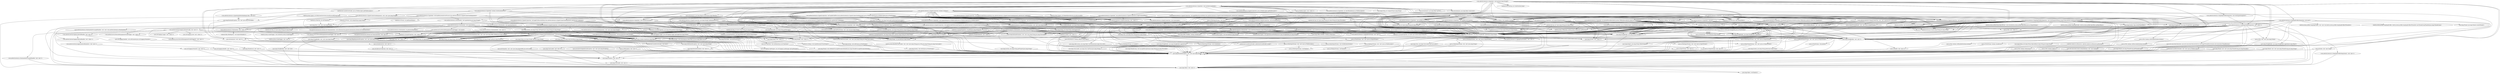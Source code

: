 digraph CallGraph {
"<com.android.internal.os.ZygoteInit: void main(java.lang.String[])>" -> "<com.android.internal.os.SamplingProfilerIntegration: void <clinit>()>";
"<com.android.internal.os.ZygoteInit: void main(java.lang.String[])>" -> "<java.lang.RuntimeException: void <init>(java.lang.String)>";
"<com.android.internal.os.ZygoteInit: void main(java.lang.String[])>" -> "<java.lang.StringBuilder: void <init>()>";
"<com.android.internal.os.ZygoteInit: void main(java.lang.String[])>" -> "<com.android.internal.os.ZygoteInit: void closeServerSocket()>";
"<com.android.internal.os.ZygoteInit: void main(java.lang.String[])>" -> "<android.util.Log: int e(java.lang.String,java.lang.String,java.lang.Throwable)>";
"<com.android.internal.os.ZygoteInit: void main(java.lang.String[])>" -> "<com.android.internal.os.ZygoteInit: void closeServerSocket()>";
"<com.android.internal.os.ZygoteInit: void main(java.lang.String[])>" -> "<com.android.internal.os.ZygoteInit: void runSelectLoopMode()>";
"<com.android.internal.os.ZygoteInit: void main(java.lang.String[])>" -> "<android.util.Log: int i(java.lang.String,java.lang.String)>";
"<com.android.internal.os.ZygoteInit: void main(java.lang.String[])>" -> "<com.android.internal.os.ZygoteInit: boolean startSystemServer()>";
"<com.android.internal.os.ZygoteInit: void main(java.lang.String[])>" -> "<java.lang.RuntimeException: void <init>(java.lang.String)>";
"<com.android.internal.os.ZygoteInit: void main(java.lang.String[])>" -> "<java.lang.StringBuilder: void <init>()>";
"<com.android.internal.os.ZygoteInit: void main(java.lang.String[])>" -> "<com.android.internal.os.ZygoteInit: void gc()>";
"<com.android.internal.os.ZygoteInit: void main(java.lang.String[])>" -> "<com.android.internal.os.SamplingProfilerIntegration: void writeZygoteSnapshot()>";
"<com.android.internal.os.ZygoteInit: void main(java.lang.String[])>" -> "<android.util.EventLog: int writeEvent(int,long)>";
"<com.android.internal.os.ZygoteInit: void main(java.lang.String[])>" -> "<android.os.SystemClock: long uptimeMillis()>";
"<com.android.internal.os.ZygoteInit: void main(java.lang.String[])>" -> "<android.util.EventLog: int writeEvent(int,long)>";
"<com.android.internal.os.ZygoteInit: void main(java.lang.String[])>" -> "<android.os.SystemClock: long uptimeMillis()>";
"<com.android.internal.os.ZygoteInit: void main(java.lang.String[])>" -> "<com.android.internal.os.ZygoteInit: void registerZygoteSocket()>";
"<com.android.internal.os.ZygoteInit: void main(java.lang.String[])>" -> "<com.android.internal.os.SamplingProfilerIntegration: void start()>";
"<com.android.internal.os.ZygoteInit: void main(java.lang.String[])>" -> "<com.android.internal.os.ZygoteInit: void <clinit>()>";
"<com.android.internal.os.ZygoteInit: void main(java.lang.String[])>" -> "<com.android.internal.os.ZygoteInit: void <clinit>()>";
"<com.android.internal.os.ZygoteInit: void <clinit>()>" -> "<android.os.SystemProperties: void <clinit>()>";
"<com.android.internal.os.ZygoteInit: void <clinit>()>" -> "<java.lang.Integer: int parseInt(java.lang.String)>";
"<com.android.internal.os.ZygoteInit: void <clinit>()>" -> "<android.os.SystemProperties: java.lang.String get(java.lang.String,java.lang.String)>";
"<com.android.internal.os.ZygoteInit: void <clinit>()>" -> "<java.lang.Integer: int parseInt(java.lang.String)>";
"<com.android.internal.os.ZygoteInit: void <clinit>()>" -> "<android.os.SystemProperties: java.lang.String get(java.lang.String,java.lang.String)>";
"<com.android.internal.os.ZygoteInit: void <clinit>()>" -> "<java.lang.Integer: void <clinit>()>";
"<java.lang.ThreadGroup: void uncaughtException(java.lang.Thread,java.lang.Throwable)>" -> "<java.lang.RuntimeException: void <init>(java.lang.String)>";
"<java.lang.ClassLoader: void <init>()>" -> "<java.lang.Object: void <init>()>";
"<java.lang.ClassLoader: void <init>()>" -> "<java.lang.RuntimeException: void <init>(java.lang.String)>";
"<java.security.PrivilegedActionException: void <init>(java.lang.Exception)>" -> "<java.lang.Exception: void <init>()>";
"<java.security.PrivilegedActionException: void <init>(java.lang.Exception)>" -> "<java.lang.RuntimeException: void <init>(java.lang.String)>";
"<java.lang.Thread: void <init>(java.lang.ThreadGroup,java.lang.Runnable)>" -> "<java.lang.Object: void <init>()>";
"<java.lang.Thread: void <init>(java.lang.ThreadGroup,java.lang.Runnable)>" -> "<java.lang.RuntimeException: void <init>(java.lang.String)>";
"<java.lang.Thread: void <init>(java.lang.ThreadGroup,java.lang.String)>" -> "<java.lang.Object: void <init>()>";
"<java.lang.Thread: void <init>(java.lang.ThreadGroup,java.lang.String)>" -> "<java.lang.RuntimeException: void <init>(java.lang.String)>";
"<com.android.internal.os.SamplingProfilerIntegration: void <clinit>()>" -> "<android.os.SystemProperties: void <clinit>()>";
"<com.android.internal.os.SamplingProfilerIntegration: void <clinit>()>" -> "<android.util.Log: int i(java.lang.String,java.lang.String)>";
"<com.android.internal.os.SamplingProfilerIntegration: void <clinit>()>" -> "<android.util.Log: int w(java.lang.String,java.lang.String)>";
"<com.android.internal.os.SamplingProfilerIntegration: void <clinit>()>" -> "<android.util.Log: int i(java.lang.String,java.lang.String)>";
"<com.android.internal.os.SamplingProfilerIntegration: void <clinit>()>" -> "<java.lang.StringBuilder: void <init>()>";
"<com.android.internal.os.SamplingProfilerIntegration: void <clinit>()>" -> "<java.util.concurrent.Executors: java.util.concurrent.ExecutorService newSingleThreadExecutor(java.util.concurrent.ThreadFactory)>";
"<com.android.internal.os.SamplingProfilerIntegration: void <clinit>()>" -> "<com.android.internal.os.SamplingProfilerIntegration$1: void <init>()>";
"<com.android.internal.os.SamplingProfilerIntegration: void <clinit>()>" -> "<java.io.File: void <init>(java.lang.String)>";
"<com.android.internal.os.SamplingProfilerIntegration: void <clinit>()>" -> "<android.os.SystemProperties: int getInt(java.lang.String,int)>";
"<com.android.internal.os.SamplingProfilerIntegration: void <clinit>()>" -> "<android.os.SystemProperties: int getInt(java.lang.String,int)>";
"<com.android.internal.os.SamplingProfilerIntegration: void <clinit>()>" -> "<java.util.concurrent.atomic.AtomicBoolean: void <init>(boolean)>";
"<com.android.internal.os.SamplingProfilerIntegration: void <clinit>()>" -> "<java.io.File: void <clinit>()>";
"<java.lang.RuntimeException: void <init>(java.lang.String)>" -> "<java.lang.Exception: void <init>()>";
"<java.lang.RuntimeException: void <init>(java.lang.String)>" -> "<java.lang.RuntimeException: void <init>(java.lang.String)>";
"<java.lang.StringBuilder: void <init>()>" -> "<java.lang.Object: void <init>()>";
"<java.lang.StringBuilder: void <init>()>" -> "<java.lang.RuntimeException: void <init>(java.lang.String)>";
"<com.android.internal.os.ZygoteInit: void closeServerSocket()>" -> "<com.android.internal.os.ZygoteInit: void <clinit>()>";
"<com.android.internal.os.ZygoteInit: void closeServerSocket()>" -> "<android.util.Log: int e(java.lang.String,java.lang.String,java.lang.Throwable)>";
"<com.android.internal.os.ZygoteInit: void closeServerSocket()>" -> "<com.android.internal.os.ZygoteInit: void <clinit>()>";
"<android.util.Log: int e(java.lang.String,java.lang.String,java.lang.Throwable)>" -> "<java.lang.RuntimeException: void <init>(java.lang.String)>";
"<com.android.internal.os.ZygoteInit: void runSelectLoopMode()>" -> "<java.io.FileDescriptor: void <clinit>()>";
"<com.android.internal.os.ZygoteInit: void runSelectLoopMode()>" -> "<android.util.Log: int e(java.lang.String,java.lang.String)>";
"<com.android.internal.os.ZygoteInit: void runSelectLoopMode()>" -> "<java.lang.StringBuilder: void <init>()>";
"<com.android.internal.os.ZygoteInit: void runSelectLoopMode()>" -> "<com.android.internal.os.ZygoteInit: void preloadClasses()>";
"<com.android.internal.os.ZygoteInit: void runSelectLoopMode()>" -> "<android.util.Log: int e(java.lang.String,java.lang.String)>";
"<com.android.internal.os.ZygoteInit: void runSelectLoopMode()>" -> "<com.android.internal.os.ZygoteInit: void preloadResources()>";
"<com.android.internal.os.ZygoteInit: void runSelectLoopMode()>" -> "<android.os.SystemProperties: java.lang.String get(java.lang.String)>";
"<com.android.internal.os.ZygoteInit: void runSelectLoopMode()>" -> "<com.android.internal.os.ZygoteInit: com.android.internal.os.ZygoteConnection acceptCommandPeer()>";
"<com.android.internal.os.ZygoteInit: void runSelectLoopMode()>" -> "<java.lang.RuntimeException: void <init>(java.lang.String,java.lang.Throwable)>";
"<com.android.internal.os.ZygoteInit: void runSelectLoopMode()>" -> "<java.lang.RuntimeException: void <init>(java.lang.String)>";
"<com.android.internal.os.ZygoteInit: void runSelectLoopMode()>" -> "<com.android.internal.os.ZygoteInit: int selectReadable(java.io.FileDescriptor[])>";
"<com.android.internal.os.ZygoteInit: void runSelectLoopMode()>" -> "<com.android.internal.os.ZygoteInit: void gc()>";
"<com.android.internal.os.ZygoteInit: void runSelectLoopMode()>" -> "<java.util.ArrayList: void <init>()>";
"<com.android.internal.os.ZygoteInit: void runSelectLoopMode()>" -> "<java.util.ArrayList: void <init>()>";
"<com.android.internal.os.ZygoteInit: void runSelectLoopMode()>" -> "<android.os.SystemProperties: void <clinit>()>";
"<com.android.internal.os.ZygoteInit: void runSelectLoopMode()>" -> "<com.android.internal.os.ZygoteInit: void <clinit>()>";
"<android.util.Log: int i(java.lang.String,java.lang.String)>" -> "<java.lang.RuntimeException: void <init>(java.lang.String)>";
"<com.android.internal.os.ZygoteInit: boolean startSystemServer()>" -> "<java.lang.String: void <clinit>()>";
"<com.android.internal.os.ZygoteInit: boolean startSystemServer()>" -> "<java.lang.RuntimeException: void <init>(java.lang.Throwable)>";
"<com.android.internal.os.ZygoteInit: boolean startSystemServer()>" -> "<com.android.internal.os.ZygoteInit: void handleSystemServerProcess(com.android.internal.os.ZygoteConnection$Arguments)>";
"<com.android.internal.os.ZygoteInit: boolean startSystemServer()>" -> "<dalvik.system.Zygote: int forkSystemServer(int,int,int[],int,int[][],long,long)>";
"<com.android.internal.os.ZygoteInit: boolean startSystemServer()>" -> "<com.android.internal.os.ZygoteConnection: void applyInvokeWithSystemProperty(com.android.internal.os.ZygoteConnection$Arguments)>";
"<com.android.internal.os.ZygoteInit: boolean startSystemServer()>" -> "<com.android.internal.os.ZygoteConnection: void applyDebuggerSystemProperty(com.android.internal.os.ZygoteConnection$Arguments)>";
"<com.android.internal.os.ZygoteInit: boolean startSystemServer()>" -> "<com.android.internal.os.ZygoteConnection$Arguments: void <init>(java.lang.String[])>";
"<com.android.internal.os.ZygoteInit: boolean startSystemServer()>" -> "<com.android.internal.os.ZygoteInit: void <clinit>()>";
"<com.android.internal.os.ZygoteInit: boolean startSystemServer()>" -> "<com.android.internal.os.ZygoteConnection: void <clinit>()>";
"<com.android.internal.os.ZygoteInit: void gc()>" -> "<java.lang.System: void <clinit>()>";
"<com.android.internal.os.ZygoteInit: void gc()>" -> "<java.lang.System: void gc()>";
"<com.android.internal.os.ZygoteInit: void gc()>" -> "<java.lang.System: void gc()>";
"<com.android.internal.os.ZygoteInit: void gc()>" -> "<java.lang.System: void gc()>";
"<com.android.internal.os.ZygoteInit: void gc()>" -> "<dalvik.system.VMRuntime: dalvik.system.VMRuntime getRuntime()>";
"<com.android.internal.os.SamplingProfilerIntegration: void writeZygoteSnapshot()>" -> "<com.android.internal.os.SamplingProfilerIntegration: void <clinit>()>";
"<com.android.internal.os.SamplingProfilerIntegration: void writeZygoteSnapshot()>" -> "<com.android.internal.os.SamplingProfilerIntegration: void writeSnapshotFile(java.lang.String,android.content.pm.PackageInfo)>";
"<com.android.internal.os.ZygoteInit: void registerZygoteSocket()>" -> "<com.android.internal.os.ZygoteInit: void <clinit>()>";
"<com.android.internal.os.ZygoteInit: void registerZygoteSocket()>" -> "<java.lang.RuntimeException: void <init>(java.lang.String,java.lang.Throwable)>";
"<com.android.internal.os.ZygoteInit: void registerZygoteSocket()>" -> "<java.lang.StringBuilder: void <init>()>";
"<com.android.internal.os.ZygoteInit: void registerZygoteSocket()>" -> "<java.lang.RuntimeException: void <init>(java.lang.String,java.lang.Throwable)>";
"<com.android.internal.os.ZygoteInit: void registerZygoteSocket()>" -> "<android.net.LocalServerSocket: void <init>(java.io.FileDescriptor)>";
"<com.android.internal.os.ZygoteInit: void registerZygoteSocket()>" -> "<com.android.internal.os.ZygoteInit: java.io.FileDescriptor createFileDescriptor(int)>";
"<com.android.internal.os.ZygoteInit: void registerZygoteSocket()>" -> "<java.lang.Integer: int parseInt(java.lang.String)>";
"<com.android.internal.os.ZygoteInit: void registerZygoteSocket()>" -> "<java.lang.System: java.lang.String getenv(java.lang.String)>";
"<com.android.internal.os.ZygoteInit: void registerZygoteSocket()>" -> "<java.lang.Integer: void <clinit>()>";
"<com.android.internal.os.ZygoteInit: void registerZygoteSocket()>" -> "<java.lang.System: void <clinit>()>";
"<com.android.internal.os.SamplingProfilerIntegration: void start()>" -> "<com.android.internal.os.SamplingProfilerIntegration: void <clinit>()>";
"<com.android.internal.os.SamplingProfilerIntegration: void start()>" -> "<java.lang.System: long currentTimeMillis()>";
"<com.android.internal.os.SamplingProfilerIntegration: void start()>" -> "<dalvik.system.profiler.SamplingProfiler: void <init>(int,dalvik.system.profiler.SamplingProfiler$ThreadSet)>";
"<com.android.internal.os.SamplingProfilerIntegration: void start()>" -> "<dalvik.system.profiler.SamplingProfiler: dalvik.system.profiler.SamplingProfiler$ThreadSet newThreadGroupTheadSet(java.lang.ThreadGroup)>";
"<com.android.internal.os.SamplingProfilerIntegration: void start()>" -> "<java.lang.Thread: java.lang.Thread currentThread()>";
"<com.android.internal.os.SamplingProfilerIntegration: void start()>" -> "<android.util.Log: int e(java.lang.String,java.lang.String)>";
"<com.android.internal.os.SamplingProfilerIntegration: void start()>" -> "<java.util.Date: void <init>(long)>";
"<com.android.internal.os.SamplingProfilerIntegration: void start()>" -> "<java.lang.StringBuilder: void <init>()>";
"<com.android.internal.os.SamplingProfilerIntegration: void start()>" -> "<java.lang.System: void <clinit>()>";
"<android.os.SystemProperties: void <clinit>()>" -> "<java.util.ArrayList: void <init>()>";
"<java.lang.Integer: int parseInt(java.lang.String)>" -> "<java.lang.RuntimeException: void <init>(java.lang.String)>";
"<android.os.SystemProperties: java.lang.String get(java.lang.String,java.lang.String)>" -> "<android.os.SystemProperties: void <clinit>()>";
"<android.os.SystemProperties: java.lang.String get(java.lang.String,java.lang.String)>" -> "<android.os.SystemProperties: java.lang.String native_get(java.lang.String,java.lang.String)>";
"<android.os.SystemProperties: java.lang.String get(java.lang.String,java.lang.String)>" -> "<java.lang.IllegalArgumentException: void <init>(java.lang.String)>";
"<java.lang.Object: void <init>()>" -> "<java.lang.Object: void finalize()>";
"<java.lang.Object: void <init>()>" -> "<java.lang.RuntimeException: void <init>(java.lang.String)>";
"<java.lang.Exception: void <init>()>" -> "<java.lang.Throwable: void <init>()>";
"<java.lang.Exception: void <init>()>" -> "<java.lang.RuntimeException: void <init>(java.lang.String)>";
"<android.util.Log: int w(java.lang.String,java.lang.String)>" -> "<java.lang.RuntimeException: void <init>(java.lang.String)>";
"<java.util.concurrent.Executors: java.util.concurrent.ExecutorService newSingleThreadExecutor(java.util.concurrent.ThreadFactory)>" -> "<java.lang.RuntimeException: void <init>(java.lang.String)>";
"<com.android.internal.os.SamplingProfilerIntegration$1: void <init>()>" -> "<java.lang.Object: void <init>()>";
"<java.io.File: void <init>(java.lang.String)>" -> "<java.lang.Object: void <init>()>";
"<java.io.File: void <init>(java.lang.String)>" -> "<java.lang.RuntimeException: void <init>(java.lang.String)>";
"<android.os.SystemProperties: int getInt(java.lang.String,int)>" -> "<android.os.SystemProperties: void <clinit>()>";
"<android.os.SystemProperties: int getInt(java.lang.String,int)>" -> "<android.os.SystemProperties: int native_get_int(java.lang.String,int)>";
"<android.os.SystemProperties: int getInt(java.lang.String,int)>" -> "<java.lang.IllegalArgumentException: void <init>(java.lang.String)>";
"<java.util.concurrent.atomic.AtomicBoolean: void <init>(boolean)>" -> "<java.lang.Object: void <init>()>";
"<java.util.concurrent.atomic.AtomicBoolean: void <init>(boolean)>" -> "<java.lang.RuntimeException: void <init>(java.lang.String)>";
"<android.util.Log: int e(java.lang.String,java.lang.String)>" -> "<java.lang.RuntimeException: void <init>(java.lang.String)>";
"<com.android.internal.os.ZygoteInit: void preloadClasses()>" -> "<com.android.internal.os.ZygoteInit: void <clinit>()>";
"<com.android.internal.os.ZygoteInit: void preloadClasses()>" -> "<java.lang.RuntimeException: void <init>(java.lang.Throwable)>";
"<com.android.internal.os.ZygoteInit: void preloadClasses()>" -> "<com.android.internal.os.ZygoteInit: void setEffectiveGroup(int)>";
"<com.android.internal.os.ZygoteInit: void preloadClasses()>" -> "<com.android.internal.os.ZygoteInit: void setEffectiveUser(int)>";
"<com.android.internal.os.ZygoteInit: void preloadClasses()>" -> "<android.os.Debug: void stopAllocCounting()>";
"<com.android.internal.os.ZygoteInit: void preloadClasses()>" -> "<libcore.io.IoUtils: void closeQuietly(java.lang.AutoCloseable)>";
"<com.android.internal.os.ZygoteInit: void preloadClasses()>" -> "<android.util.Log: int e(java.lang.String,java.lang.String,java.lang.Throwable)>";
"<com.android.internal.os.ZygoteInit: void preloadClasses()>" -> "<java.lang.StringBuilder: void <init>()>";
"<com.android.internal.os.ZygoteInit: void preloadClasses()>" -> "<com.android.internal.os.ZygoteInit: void setEffectiveGroup(int)>";
"<com.android.internal.os.ZygoteInit: void preloadClasses()>" -> "<com.android.internal.os.ZygoteInit: void setEffectiveUser(int)>";
"<com.android.internal.os.ZygoteInit: void preloadClasses()>" -> "<android.os.Debug: void stopAllocCounting()>";
"<com.android.internal.os.ZygoteInit: void preloadClasses()>" -> "<libcore.io.IoUtils: void closeQuietly(java.lang.AutoCloseable)>";
"<com.android.internal.os.ZygoteInit: void preloadClasses()>" -> "<android.util.Log: int e(java.lang.String,java.lang.String,java.lang.Throwable)>";
"<com.android.internal.os.ZygoteInit: void preloadClasses()>" -> "<android.util.Log: int w(java.lang.String,java.lang.String)>";
"<com.android.internal.os.ZygoteInit: void preloadClasses()>" -> "<java.lang.StringBuilder: void <init>()>";
"<com.android.internal.os.ZygoteInit: void preloadClasses()>" -> "<com.android.internal.os.ZygoteInit: void setEffectiveGroup(int)>";
"<com.android.internal.os.ZygoteInit: void preloadClasses()>" -> "<com.android.internal.os.ZygoteInit: void setEffectiveUser(int)>";
"<com.android.internal.os.ZygoteInit: void preloadClasses()>" -> "<android.os.Debug: void stopAllocCounting()>";
"<com.android.internal.os.ZygoteInit: void preloadClasses()>" -> "<libcore.io.IoUtils: void closeQuietly(java.lang.AutoCloseable)>";
"<com.android.internal.os.ZygoteInit: void preloadClasses()>" -> "<android.util.Log: int i(java.lang.String,java.lang.String)>";
"<com.android.internal.os.ZygoteInit: void preloadClasses()>" -> "<android.os.SystemClock: long uptimeMillis()>";
"<com.android.internal.os.ZygoteInit: void preloadClasses()>" -> "<java.lang.StringBuilder: void <init>()>";
"<com.android.internal.os.ZygoteInit: void preloadClasses()>" -> "<android.os.SystemClock: long uptimeMillis()>";
"<com.android.internal.os.ZygoteInit: void preloadClasses()>" -> "<android.os.Debug: void resetGlobalAllocSize()>";
"<com.android.internal.os.ZygoteInit: void preloadClasses()>" -> "<java.lang.System: void gc()>";
"<com.android.internal.os.ZygoteInit: void preloadClasses()>" -> "<android.util.Log: int v(java.lang.String,java.lang.String)>";
"<com.android.internal.os.ZygoteInit: void preloadClasses()>" -> "<android.os.Debug: int getGlobalAllocSize()>";
"<com.android.internal.os.ZygoteInit: void preloadClasses()>" -> "<java.lang.StringBuilder: void <init>()>";
"<com.android.internal.os.ZygoteInit: void preloadClasses()>" -> "<android.os.Debug: int getGlobalAllocSize()>";
"<com.android.internal.os.ZygoteInit: void preloadClasses()>" -> "<java.lang.Class: java.lang.Class forName(java.lang.String)>";
"<com.android.internal.os.ZygoteInit: void preloadClasses()>" -> "<java.io.BufferedReader: void <init>(java.io.Reader,int)>";
"<com.android.internal.os.ZygoteInit: void preloadClasses()>" -> "<java.io.InputStreamReader: void <init>(java.io.InputStream)>";
"<com.android.internal.os.ZygoteInit: void preloadClasses()>" -> "<android.os.Debug: void startAllocCounting()>";
"<com.android.internal.os.ZygoteInit: void preloadClasses()>" -> "<java.lang.System: void gc()>";
"<com.android.internal.os.ZygoteInit: void preloadClasses()>" -> "<com.android.internal.os.ZygoteInit: void setEffectiveUser(int)>";
"<com.android.internal.os.ZygoteInit: void preloadClasses()>" -> "<com.android.internal.os.ZygoteInit: void setEffectiveGroup(int)>";
"<com.android.internal.os.ZygoteInit: void preloadClasses()>" -> "<android.os.SystemClock: long uptimeMillis()>";
"<com.android.internal.os.ZygoteInit: void preloadClasses()>" -> "<android.util.Log: int i(java.lang.String,java.lang.String)>";
"<com.android.internal.os.ZygoteInit: void preloadClasses()>" -> "<android.util.Log: int e(java.lang.String,java.lang.String)>";
"<com.android.internal.os.ZygoteInit: void preloadClasses()>" -> "<dalvik.system.VMRuntime: dalvik.system.VMRuntime getRuntime()>";
"<com.android.internal.os.ZygoteInit: void preloadClasses()>" -> "<com.android.internal.os.ZygoteInit: void <clinit>()>";
"<com.android.internal.os.ZygoteInit: void preloadClasses()>" -> "<com.android.internal.os.ZygoteInit: void <clinit>()>";
"<com.android.internal.os.ZygoteInit: void preloadClasses()>" -> "<com.android.internal.os.ZygoteInit: void <clinit>()>";
"<com.android.internal.os.ZygoteInit: void preloadClasses()>" -> "<java.lang.System: void <clinit>()>";
"<com.android.internal.os.ZygoteInit: void preloadClasses()>" -> "<java.lang.System: void <clinit>()>";
"<com.android.internal.os.ZygoteInit: void preloadResources()>" -> "<java.lang.System: void <clinit>()>";
"<com.android.internal.os.ZygoteInit: void preloadResources()>" -> "<android.os.Debug: void stopAllocCounting()>";
"<com.android.internal.os.ZygoteInit: void preloadResources()>" -> "<android.os.Debug: void stopAllocCounting()>";
"<com.android.internal.os.ZygoteInit: void preloadResources()>" -> "<android.util.Log: int w(java.lang.String,java.lang.String,java.lang.Throwable)>";
"<com.android.internal.os.ZygoteInit: void preloadResources()>" -> "<android.os.Debug: void stopAllocCounting()>";
"<com.android.internal.os.ZygoteInit: void preloadResources()>" -> "<android.util.Log: int i(java.lang.String,java.lang.String)>";
"<com.android.internal.os.ZygoteInit: void preloadResources()>" -> "<android.os.SystemClock: long uptimeMillis()>";
"<com.android.internal.os.ZygoteInit: void preloadResources()>" -> "<java.lang.StringBuilder: void <init>()>";
"<com.android.internal.os.ZygoteInit: void preloadResources()>" -> "<com.android.internal.os.ZygoteInit: int preloadColorStateLists(dalvik.system.VMRuntime,android.content.res.TypedArray)>";
"<com.android.internal.os.ZygoteInit: void preloadResources()>" -> "<android.os.SystemClock: long uptimeMillis()>";
"<com.android.internal.os.ZygoteInit: void preloadResources()>" -> "<android.util.Log: int i(java.lang.String,java.lang.String)>";
"<com.android.internal.os.ZygoteInit: void preloadResources()>" -> "<android.os.SystemClock: long uptimeMillis()>";
"<com.android.internal.os.ZygoteInit: void preloadResources()>" -> "<java.lang.StringBuilder: void <init>()>";
"<com.android.internal.os.ZygoteInit: void preloadResources()>" -> "<com.android.internal.os.ZygoteInit: int preloadDrawables(dalvik.system.VMRuntime,android.content.res.TypedArray)>";
"<com.android.internal.os.ZygoteInit: void preloadResources()>" -> "<android.os.SystemClock: long uptimeMillis()>";
"<com.android.internal.os.ZygoteInit: void preloadResources()>" -> "<android.util.Log: int i(java.lang.String,java.lang.String)>";
"<com.android.internal.os.ZygoteInit: void preloadResources()>" -> "<android.content.res.Resources: android.content.res.Resources getSystem()>";
"<com.android.internal.os.ZygoteInit: void preloadResources()>" -> "<java.lang.System: void gc()>";
"<com.android.internal.os.ZygoteInit: void preloadResources()>" -> "<android.os.Debug: void startAllocCounting()>";
"<com.android.internal.os.ZygoteInit: void preloadResources()>" -> "<dalvik.system.VMRuntime: dalvik.system.VMRuntime getRuntime()>";
"<com.android.internal.os.ZygoteInit: void preloadResources()>" -> "<com.android.internal.os.ZygoteInit: void <clinit>()>";
"<android.os.SystemProperties: java.lang.String get(java.lang.String)>" -> "<android.os.SystemProperties: void <clinit>()>";
"<android.os.SystemProperties: java.lang.String get(java.lang.String)>" -> "<android.os.SystemProperties: java.lang.String native_get(java.lang.String)>";
"<android.os.SystemProperties: java.lang.String get(java.lang.String)>" -> "<java.lang.IllegalArgumentException: void <init>(java.lang.String)>";
"<com.android.internal.os.ZygoteInit: com.android.internal.os.ZygoteConnection acceptCommandPeer()>" -> "<com.android.internal.os.ZygoteConnection: void <clinit>()>";
"<com.android.internal.os.ZygoteInit: com.android.internal.os.ZygoteConnection acceptCommandPeer()>" -> "<java.lang.RuntimeException: void <init>(java.lang.String,java.lang.Throwable)>";
"<com.android.internal.os.ZygoteInit: com.android.internal.os.ZygoteConnection acceptCommandPeer()>" -> "<com.android.internal.os.ZygoteConnection: void <init>(android.net.LocalSocket)>";
"<com.android.internal.os.ZygoteInit: com.android.internal.os.ZygoteConnection acceptCommandPeer()>" -> "<com.android.internal.os.ZygoteInit: void <clinit>()>";
"<java.lang.RuntimeException: void <init>(java.lang.String,java.lang.Throwable)>" -> "<java.lang.Exception: void <init>()>";
"<java.lang.RuntimeException: void <init>(java.lang.String,java.lang.Throwable)>" -> "<java.lang.RuntimeException: void <init>(java.lang.String)>";
"<java.util.ArrayList: void <init>()>" -> "<java.util.AbstractList: void <init>()>";
"<java.util.ArrayList: void <init>()>" -> "<java.lang.RuntimeException: void <init>(java.lang.String)>";
"<java.lang.RuntimeException: void <init>(java.lang.Throwable)>" -> "<java.lang.Exception: void <init>()>";
"<java.lang.RuntimeException: void <init>(java.lang.Throwable)>" -> "<java.lang.RuntimeException: void <init>(java.lang.String)>";
"<com.android.internal.os.ZygoteInit: void handleSystemServerProcess(com.android.internal.os.ZygoteConnection$Arguments)>" -> "<com.android.internal.os.ZygoteInit: void <clinit>()>";
"<com.android.internal.os.ZygoteInit: void handleSystemServerProcess(com.android.internal.os.ZygoteConnection$Arguments)>" -> "<com.android.internal.os.RuntimeInit: void zygoteInit(int,java.lang.String[])>";
"<com.android.internal.os.ZygoteInit: void handleSystemServerProcess(com.android.internal.os.ZygoteConnection$Arguments)>" -> "<com.android.internal.os.WrapperInit: void execApplication(java.lang.String,java.lang.String,int,java.io.FileDescriptor,java.lang.String[])>";
"<com.android.internal.os.ZygoteInit: void handleSystemServerProcess(com.android.internal.os.ZygoteConnection$Arguments)>" -> "<android.os.Process: void setArgV0(java.lang.String)>";
"<com.android.internal.os.ZygoteInit: void handleSystemServerProcess(com.android.internal.os.ZygoteConnection$Arguments)>" -> "<android.os.FileUtils: int setUMask(int)>";
"<com.android.internal.os.ZygoteInit: void handleSystemServerProcess(com.android.internal.os.ZygoteConnection$Arguments)>" -> "<com.android.internal.os.ZygoteInit: void closeServerSocket()>";
"<com.android.internal.os.ZygoteInit: void handleSystemServerProcess(com.android.internal.os.ZygoteConnection$Arguments)>" -> "<com.android.internal.os.RuntimeInit: void <clinit>()>";
"<com.android.internal.os.ZygoteConnection: void applyInvokeWithSystemProperty(com.android.internal.os.ZygoteConnection$Arguments)>" -> "<android.os.SystemProperties: void <clinit>()>";
"<com.android.internal.os.ZygoteConnection: void applyInvokeWithSystemProperty(com.android.internal.os.ZygoteConnection$Arguments)>" -> "<android.os.SystemProperties: java.lang.String get(java.lang.String)>";
"<com.android.internal.os.ZygoteConnection: void applyInvokeWithSystemProperty(com.android.internal.os.ZygoteConnection$Arguments)>" -> "<java.lang.StringBuilder: void <init>()>";
"<com.android.internal.os.ZygoteConnection: void applyDebuggerSystemProperty(com.android.internal.os.ZygoteConnection$Arguments)>" -> "<android.os.SystemProperties: void <clinit>()>";
"<com.android.internal.os.ZygoteConnection: void applyDebuggerSystemProperty(com.android.internal.os.ZygoteConnection$Arguments)>" -> "<android.os.SystemProperties: java.lang.String get(java.lang.String)>";
"<com.android.internal.os.ZygoteConnection$Arguments: void <init>(java.lang.String[])>" -> "<java.lang.Object: void <init>()>";
"<com.android.internal.os.ZygoteConnection$Arguments: void <init>(java.lang.String[])>" -> "<com.android.internal.os.ZygoteConnection$Arguments: void parseArgs(java.lang.String[])>";
"<com.android.internal.os.ZygoteConnection: void <clinit>()>" -> "<java.lang.Integer: void <clinit>()>";
"<com.android.internal.os.ZygoteConnection: void <clinit>()>" -> "<java.lang.reflect.Array: java.lang.Object newInstance(java.lang.Class,int[])>";
"<java.lang.System: void gc()>" -> "<java.lang.RuntimeException: void <init>(java.lang.String)>";
"<com.android.internal.os.SamplingProfilerIntegration: void writeSnapshotFile(java.lang.String,android.content.pm.PackageInfo)>" -> "<com.android.internal.os.SamplingProfilerIntegration: void <clinit>()>";
"<com.android.internal.os.SamplingProfilerIntegration: void writeSnapshotFile(java.lang.String,android.content.pm.PackageInfo)>" -> "<libcore.io.IoUtils: void closeQuietly(java.lang.AutoCloseable)>";
"<com.android.internal.os.SamplingProfilerIntegration: void writeSnapshotFile(java.lang.String,android.content.pm.PackageInfo)>" -> "<android.util.Log: int i(java.lang.String,java.lang.String)>";
"<com.android.internal.os.SamplingProfilerIntegration: void writeSnapshotFile(java.lang.String,android.content.pm.PackageInfo)>" -> "<java.lang.StringBuilder: void <init>()>";
"<com.android.internal.os.SamplingProfilerIntegration: void writeSnapshotFile(java.lang.String,android.content.pm.PackageInfo)>" -> "<java.lang.System: long currentTimeMillis()>";
"<com.android.internal.os.SamplingProfilerIntegration: void writeSnapshotFile(java.lang.String,android.content.pm.PackageInfo)>" -> "<java.io.File: void <init>(java.lang.String)>";
"<com.android.internal.os.SamplingProfilerIntegration: void writeSnapshotFile(java.lang.String,android.content.pm.PackageInfo)>" -> "<libcore.io.IoUtils: void closeQuietly(java.lang.AutoCloseable)>";
"<com.android.internal.os.SamplingProfilerIntegration: void writeSnapshotFile(java.lang.String,android.content.pm.PackageInfo)>" -> "<dalvik.system.profiler.BinaryHprofWriter: void write(dalvik.system.profiler.HprofData,java.io.OutputStream)>";
"<com.android.internal.os.SamplingProfilerIntegration: void writeSnapshotFile(java.lang.String,android.content.pm.PackageInfo)>" -> "<libcore.io.IoUtils: void closeQuietly(java.lang.AutoCloseable)>";
"<com.android.internal.os.SamplingProfilerIntegration: void writeSnapshotFile(java.lang.String,android.content.pm.PackageInfo)>" -> "<android.util.Log: int e(java.lang.String,java.lang.String,java.lang.Throwable)>";
"<com.android.internal.os.SamplingProfilerIntegration: void writeSnapshotFile(java.lang.String,android.content.pm.PackageInfo)>" -> "<java.lang.StringBuilder: void <init>()>";
"<com.android.internal.os.SamplingProfilerIntegration: void writeSnapshotFile(java.lang.String,android.content.pm.PackageInfo)>" -> "<java.io.IOException: void <init>()>";
"<com.android.internal.os.SamplingProfilerIntegration: void writeSnapshotFile(java.lang.String,android.content.pm.PackageInfo)>" -> "<com.android.internal.os.SamplingProfilerIntegration: void generateSnapshotHeader(java.lang.String,android.content.pm.PackageInfo,java.io.PrintStream)>";
"<com.android.internal.os.SamplingProfilerIntegration: void writeSnapshotFile(java.lang.String,android.content.pm.PackageInfo)>" -> "<java.io.PrintStream: void <init>(java.io.OutputStream)>";
"<com.android.internal.os.SamplingProfilerIntegration: void writeSnapshotFile(java.lang.String,android.content.pm.PackageInfo)>" -> "<java.io.BufferedOutputStream: void <init>(java.io.OutputStream)>";
"<com.android.internal.os.SamplingProfilerIntegration: void writeSnapshotFile(java.lang.String,android.content.pm.PackageInfo)>" -> "<java.io.FileOutputStream: void <init>(java.lang.String)>";
"<com.android.internal.os.SamplingProfilerIntegration: void writeSnapshotFile(java.lang.String,android.content.pm.PackageInfo)>" -> "<java.lang.System: long currentTimeMillis()>";
"<com.android.internal.os.SamplingProfilerIntegration: void writeSnapshotFile(java.lang.String,android.content.pm.PackageInfo)>" -> "<java.lang.StringBuilder: void <init>()>";
"<com.android.internal.os.SamplingProfilerIntegration: void writeSnapshotFile(java.lang.String,android.content.pm.PackageInfo)>" -> "<java.io.File: void <clinit>()>";
"<com.android.internal.os.SamplingProfilerIntegration: void writeSnapshotFile(java.lang.String,android.content.pm.PackageInfo)>" -> "<java.lang.System: void <clinit>()>";
"<android.net.LocalServerSocket: void <init>(java.io.FileDescriptor)>" -> "<java.lang.Object: void <init>()>";
"<android.net.LocalServerSocket: void <init>(java.io.FileDescriptor)>" -> "<java.lang.RuntimeException: void <init>(java.lang.String)>";
"<java.lang.System: java.lang.String getenv(java.lang.String)>" -> "<java.lang.RuntimeException: void <init>(java.lang.String)>";
"<java.util.Date: void <init>(long)>" -> "<java.lang.Object: void <init>()>";
"<java.util.Date: void <init>(long)>" -> "<java.lang.RuntimeException: void <init>(java.lang.String)>";
"<java.lang.IllegalArgumentException: void <init>(java.lang.String)>" -> "<java.lang.RuntimeException: void <init>()>";
"<java.lang.IllegalArgumentException: void <init>(java.lang.String)>" -> "<java.lang.RuntimeException: void <init>(java.lang.String)>";
"<java.lang.Object: void finalize()>" -> "<java.lang.RuntimeException: void <init>(java.lang.String)>";
"<java.lang.Throwable: void <init>()>" -> "<java.lang.Object: void <init>()>";
"<java.lang.Throwable: void <init>()>" -> "<java.lang.RuntimeException: void <init>(java.lang.String)>";
"<com.android.internal.os.ZygoteInit: void setEffectiveGroup(int)>" -> "<com.android.internal.os.ZygoteInit: void <clinit>()>";
"<com.android.internal.os.ZygoteInit: void setEffectiveGroup(int)>" -> "<android.util.Log: int e(java.lang.String,java.lang.String)>";
"<com.android.internal.os.ZygoteInit: void setEffectiveGroup(int)>" -> "<java.lang.StringBuilder: void <init>()>";
"<com.android.internal.os.ZygoteInit: void setEffectiveGroup(int)>" -> "<com.android.internal.os.ZygoteInit: int setregid(int,int)>";
"<com.android.internal.os.ZygoteInit: void setEffectiveUser(int)>" -> "<com.android.internal.os.ZygoteInit: void <clinit>()>";
"<com.android.internal.os.ZygoteInit: void setEffectiveUser(int)>" -> "<android.util.Log: int e(java.lang.String,java.lang.String)>";
"<com.android.internal.os.ZygoteInit: void setEffectiveUser(int)>" -> "<java.lang.StringBuilder: void <init>()>";
"<com.android.internal.os.ZygoteInit: void setEffectiveUser(int)>" -> "<com.android.internal.os.ZygoteInit: int setreuid(int,int)>";
"<android.os.Debug: void stopAllocCounting()>" -> "<java.lang.RuntimeException: void <init>(java.lang.String)>";
"<android.os.Debug: void resetGlobalAllocSize()>" -> "<java.lang.RuntimeException: void <init>(java.lang.String)>";
"<android.util.Log: int v(java.lang.String,java.lang.String)>" -> "<java.lang.RuntimeException: void <init>(java.lang.String)>";
"<android.os.Debug: int getGlobalAllocSize()>" -> "<java.lang.RuntimeException: void <init>(java.lang.String)>";
"<java.lang.Class: java.lang.Class forName(java.lang.String)>" -> "<java.lang.RuntimeException: void <init>(java.lang.String)>";
"<java.io.BufferedReader: void <init>(java.io.Reader,int)>" -> "<java.io.Reader: void <init>()>";
"<java.io.BufferedReader: void <init>(java.io.Reader,int)>" -> "<java.lang.RuntimeException: void <init>(java.lang.String)>";
"<java.io.InputStreamReader: void <init>(java.io.InputStream)>" -> "<java.io.Reader: void <init>()>";
"<java.io.InputStreamReader: void <init>(java.io.InputStream)>" -> "<java.lang.RuntimeException: void <init>(java.lang.String)>";
"<android.os.Debug: void startAllocCounting()>" -> "<java.lang.RuntimeException: void <init>(java.lang.String)>";
"<android.util.Log: int w(java.lang.String,java.lang.String,java.lang.Throwable)>" -> "<java.lang.RuntimeException: void <init>(java.lang.String)>";
"<com.android.internal.os.ZygoteInit: int preloadColorStateLists(dalvik.system.VMRuntime,android.content.res.TypedArray)>" -> "<com.android.internal.os.ZygoteInit: void <clinit>()>";
"<com.android.internal.os.ZygoteInit: int preloadColorStateLists(dalvik.system.VMRuntime,android.content.res.TypedArray)>" -> "<android.os.Debug: void resetGlobalAllocSize()>";
"<com.android.internal.os.ZygoteInit: int preloadColorStateLists(dalvik.system.VMRuntime,android.content.res.TypedArray)>" -> "<java.lang.System: void gc()>";
"<com.android.internal.os.ZygoteInit: int preloadColorStateLists(dalvik.system.VMRuntime,android.content.res.TypedArray)>" -> "<android.os.Debug: int getGlobalAllocSize()>";
"<com.android.internal.os.ZygoteInit: int preloadColorStateLists(dalvik.system.VMRuntime,android.content.res.TypedArray)>" -> "<java.lang.System: void <clinit>()>";
"<com.android.internal.os.ZygoteInit: int preloadDrawables(dalvik.system.VMRuntime,android.content.res.TypedArray)>" -> "<com.android.internal.os.ZygoteInit: void <clinit>()>";
"<com.android.internal.os.ZygoteInit: int preloadDrawables(dalvik.system.VMRuntime,android.content.res.TypedArray)>" -> "<android.util.Log: int w(java.lang.String,java.lang.String)>";
"<com.android.internal.os.ZygoteInit: int preloadDrawables(dalvik.system.VMRuntime,android.content.res.TypedArray)>" -> "<java.lang.Integer: java.lang.String toHexString(int)>";
"<com.android.internal.os.ZygoteInit: int preloadDrawables(dalvik.system.VMRuntime,android.content.res.TypedArray)>" -> "<java.lang.StringBuilder: void <init>()>";
"<com.android.internal.os.ZygoteInit: int preloadDrawables(dalvik.system.VMRuntime,android.content.res.TypedArray)>" -> "<android.os.Debug: void resetGlobalAllocSize()>";
"<com.android.internal.os.ZygoteInit: int preloadDrawables(dalvik.system.VMRuntime,android.content.res.TypedArray)>" -> "<java.lang.System: void gc()>";
"<com.android.internal.os.ZygoteInit: int preloadDrawables(dalvik.system.VMRuntime,android.content.res.TypedArray)>" -> "<android.util.Log: int v(java.lang.String,java.lang.String)>";
"<com.android.internal.os.ZygoteInit: int preloadDrawables(dalvik.system.VMRuntime,android.content.res.TypedArray)>" -> "<android.os.Debug: int getGlobalAllocSize()>";
"<com.android.internal.os.ZygoteInit: int preloadDrawables(dalvik.system.VMRuntime,android.content.res.TypedArray)>" -> "<java.lang.StringBuilder: void <init>()>";
"<com.android.internal.os.ZygoteInit: int preloadDrawables(dalvik.system.VMRuntime,android.content.res.TypedArray)>" -> "<android.os.Debug: int getGlobalAllocSize()>";
"<com.android.internal.os.ZygoteInit: int preloadDrawables(dalvik.system.VMRuntime,android.content.res.TypedArray)>" -> "<java.lang.Integer: void <clinit>()>";
"<com.android.internal.os.ZygoteInit: int preloadDrawables(dalvik.system.VMRuntime,android.content.res.TypedArray)>" -> "<java.lang.System: void <clinit>()>";
"<android.content.res.Resources: android.content.res.Resources getSystem()>" -> "<java.lang.RuntimeException: void <init>(java.lang.String)>";
"<com.android.internal.os.ZygoteConnection: void <init>(android.net.LocalSocket)>" -> "<java.lang.Object: void <init>()>";
"<com.android.internal.os.ZygoteConnection: void <init>(android.net.LocalSocket)>" -> "<android.util.Log: int e(java.lang.String,java.lang.String,java.lang.Throwable)>";
"<com.android.internal.os.ZygoteConnection: void <init>(android.net.LocalSocket)>" -> "<java.io.BufferedReader: void <init>(java.io.Reader,int)>";
"<com.android.internal.os.ZygoteConnection: void <init>(android.net.LocalSocket)>" -> "<java.io.InputStreamReader: void <init>(java.io.InputStream)>";
"<com.android.internal.os.ZygoteConnection: void <init>(android.net.LocalSocket)>" -> "<java.io.DataOutputStream: void <init>(java.io.OutputStream)>";
"<java.util.AbstractList: void <init>()>" -> "<java.util.AbstractCollection: void <init>()>";
"<java.util.AbstractList: void <init>()>" -> "<java.lang.RuntimeException: void <init>(java.lang.String)>";
"<com.android.internal.os.RuntimeInit: void zygoteInit(int,java.lang.String[])>" -> "<com.android.internal.os.RuntimeInit: void <clinit>()>";
"<com.android.internal.os.RuntimeInit: void zygoteInit(int,java.lang.String[])>" -> "<com.android.internal.os.RuntimeInit: void applicationInit(int,java.lang.String[])>";
"<com.android.internal.os.RuntimeInit: void zygoteInit(int,java.lang.String[])>" -> "<com.android.internal.os.RuntimeInit: void zygoteInitNative()>";
"<com.android.internal.os.RuntimeInit: void zygoteInit(int,java.lang.String[])>" -> "<com.android.internal.os.RuntimeInit: void commonInit()>";
"<com.android.internal.os.RuntimeInit: void zygoteInit(int,java.lang.String[])>" -> "<com.android.internal.os.RuntimeInit: void redirectLogStreams()>";
"<com.android.internal.os.WrapperInit: void execApplication(java.lang.String,java.lang.String,int,java.io.FileDescriptor,java.lang.String[])>" -> "<java.lang.StringBuilder: void <init>(java.lang.String)>";
"<com.android.internal.os.WrapperInit: void execApplication(java.lang.String,java.lang.String,int,java.io.FileDescriptor,java.lang.String[])>" -> "<dalvik.system.Zygote: void execShell(java.lang.String)>";
"<com.android.internal.os.WrapperInit: void execApplication(java.lang.String,java.lang.String,int,java.io.FileDescriptor,java.lang.String[])>" -> "<dalvik.system.Zygote: void appendQuotedShellArgs(java.lang.StringBuilder,java.lang.String[])>";
"<android.os.Process: void setArgV0(java.lang.String)>" -> "<java.lang.Error: void <init>(java.lang.String)>";
"<android.os.FileUtils: int setUMask(int)>" -> "<java.lang.Error: void <init>(java.lang.String)>";
"<com.android.internal.os.RuntimeInit: void <clinit>()>" -> "<android.ddm.DdmRegister: void registerHandlers()>";
"<com.android.internal.os.ZygoteConnection$Arguments: void parseArgs(java.lang.String[])>" -> "<java.lang.Integer: void <clinit>()>";
"<com.android.internal.os.ZygoteConnection$Arguments: void parseArgs(java.lang.String[])>" -> "<java.lang.System: void arraycopy(java.lang.Object,int,java.lang.Object,int,int)>";
"<com.android.internal.os.ZygoteConnection$Arguments: void parseArgs(java.lang.String[])>" -> "<java.lang.IllegalArgumentException: void <init>(java.lang.String)>";
"<com.android.internal.os.ZygoteConnection$Arguments: void parseArgs(java.lang.String[])>" -> "<java.lang.IllegalArgumentException: void <init>(java.lang.String)>";
"<com.android.internal.os.ZygoteConnection$Arguments: void parseArgs(java.lang.String[])>" -> "<java.lang.IllegalArgumentException: void <init>(java.lang.String)>";
"<com.android.internal.os.ZygoteConnection$Arguments: void parseArgs(java.lang.String[])>" -> "<java.lang.Integer: int parseInt(java.lang.String)>";
"<com.android.internal.os.ZygoteConnection$Arguments: void parseArgs(java.lang.String[])>" -> "<java.lang.IllegalArgumentException: void <init>(java.lang.String)>";
"<com.android.internal.os.ZygoteConnection$Arguments: void parseArgs(java.lang.String[])>" -> "<java.lang.IllegalArgumentException: void <init>(java.lang.String)>";
"<com.android.internal.os.ZygoteConnection$Arguments: void parseArgs(java.lang.String[])>" -> "<java.lang.IllegalArgumentException: void <init>(java.lang.String)>";
"<com.android.internal.os.ZygoteConnection$Arguments: void parseArgs(java.lang.String[])>" -> "<java.util.ArrayList: void <init>()>";
"<com.android.internal.os.ZygoteConnection$Arguments: void parseArgs(java.lang.String[])>" -> "<java.lang.Integer: int parseInt(java.lang.String)>";
"<com.android.internal.os.ZygoteConnection$Arguments: void parseArgs(java.lang.String[])>" -> "<java.lang.IllegalArgumentException: void <init>(java.lang.String)>";
"<com.android.internal.os.ZygoteConnection$Arguments: void parseArgs(java.lang.String[])>" -> "<java.lang.Long: java.lang.Long decode(java.lang.String)>";
"<com.android.internal.os.ZygoteConnection$Arguments: void parseArgs(java.lang.String[])>" -> "<java.lang.Long: java.lang.Long decode(java.lang.String)>";
"<com.android.internal.os.ZygoteConnection$Arguments: void parseArgs(java.lang.String[])>" -> "<java.lang.Long: java.lang.Long decode(java.lang.String)>";
"<com.android.internal.os.ZygoteConnection$Arguments: void parseArgs(java.lang.String[])>" -> "<java.lang.IllegalArgumentException: void <init>(java.lang.String)>";
"<com.android.internal.os.ZygoteConnection$Arguments: void parseArgs(java.lang.String[])>" -> "<java.lang.Integer: int parseInt(java.lang.String)>";
"<com.android.internal.os.ZygoteConnection$Arguments: void parseArgs(java.lang.String[])>" -> "<java.lang.IllegalArgumentException: void <init>(java.lang.String)>";
"<com.android.internal.os.ZygoteConnection$Arguments: void parseArgs(java.lang.String[])>" -> "<java.lang.Integer: int parseInt(java.lang.String)>";
"<com.android.internal.os.ZygoteConnection$Arguments: void parseArgs(java.lang.String[])>" -> "<java.lang.IllegalArgumentException: void <init>(java.lang.String)>";
"<com.android.internal.os.ZygoteConnection$Arguments: void parseArgs(java.lang.String[])>" -> "<java.lang.Integer: int parseInt(java.lang.String)>";
"<com.android.internal.os.ZygoteConnection$Arguments: void parseArgs(java.lang.String[])>" -> "<java.lang.IllegalArgumentException: void <init>(java.lang.String)>";
"<com.android.internal.os.ZygoteConnection$Arguments: void parseArgs(java.lang.String[])>" -> "<java.lang.IllegalArgumentException: void <init>(java.lang.String)>";
"<com.android.internal.os.ZygoteConnection$Arguments: void parseArgs(java.lang.String[])>" -> "<java.lang.System: void <clinit>()>";
"<com.android.internal.os.ZygoteConnection$Arguments: void parseArgs(java.lang.String[])>" -> "<java.lang.String: void <clinit>()>";
"<com.android.internal.os.ZygoteConnection$Arguments: void parseArgs(java.lang.String[])>" -> "<java.lang.Integer: void <clinit>()>";
"<com.android.internal.os.ZygoteConnection$Arguments: void parseArgs(java.lang.String[])>" -> "<java.lang.Integer: void <clinit>()>";
"<com.android.internal.os.ZygoteConnection$Arguments: void parseArgs(java.lang.String[])>" -> "<java.lang.Long: void <clinit>()>";
"<com.android.internal.os.ZygoteConnection$Arguments: void parseArgs(java.lang.String[])>" -> "<java.lang.Long: void <clinit>()>";
"<com.android.internal.os.ZygoteConnection$Arguments: void parseArgs(java.lang.String[])>" -> "<java.lang.Integer: void <clinit>()>";
"<com.android.internal.os.ZygoteConnection$Arguments: void parseArgs(java.lang.String[])>" -> "<java.lang.Integer: void <clinit>()>";
"<java.lang.reflect.Array: java.lang.Object newInstance(java.lang.Class,int[])>" -> "<java.lang.RuntimeException: void <init>(java.lang.String)>";
"<java.io.IOException: void <init>()>" -> "<java.lang.Exception: void <init>()>";
"<java.io.IOException: void <init>()>" -> "<java.lang.RuntimeException: void <init>(java.lang.String)>";
"<com.android.internal.os.SamplingProfilerIntegration: void generateSnapshotHeader(java.lang.String,android.content.pm.PackageInfo,java.io.PrintStream)>" -> "<android.os.Build: void <clinit>()>";
"<com.android.internal.os.SamplingProfilerIntegration: void generateSnapshotHeader(java.lang.String,android.content.pm.PackageInfo,java.io.PrintStream)>" -> "<java.lang.StringBuilder: void <init>()>";
"<com.android.internal.os.SamplingProfilerIntegration: void generateSnapshotHeader(java.lang.String,android.content.pm.PackageInfo,java.io.PrintStream)>" -> "<java.lang.StringBuilder: void <init>()>";
"<com.android.internal.os.SamplingProfilerIntegration: void generateSnapshotHeader(java.lang.String,android.content.pm.PackageInfo,java.io.PrintStream)>" -> "<java.lang.StringBuilder: void <init>()>";
"<com.android.internal.os.SamplingProfilerIntegration: void generateSnapshotHeader(java.lang.String,android.content.pm.PackageInfo,java.io.PrintStream)>" -> "<java.lang.StringBuilder: void <init>()>";
"<java.io.PrintStream: void <init>(java.io.OutputStream)>" -> "<java.io.FilterOutputStream: void <init>(java.io.OutputStream)>";
"<java.io.PrintStream: void <init>(java.io.OutputStream)>" -> "<java.lang.RuntimeException: void <init>(java.lang.String)>";
"<java.io.BufferedOutputStream: void <init>(java.io.OutputStream)>" -> "<java.io.FilterOutputStream: void <init>(java.io.OutputStream)>";
"<java.io.BufferedOutputStream: void <init>(java.io.OutputStream)>" -> "<java.lang.RuntimeException: void <init>(java.lang.String)>";
"<java.io.FileOutputStream: void <init>(java.lang.String)>" -> "<java.io.FileOutputStream: void finalize()>";
"<java.io.FileOutputStream: void <init>(java.lang.String)>" -> "<java.lang.RuntimeException: void <init>(java.lang.String)>";
"<java.io.FileOutputStream: void <init>(java.lang.String)>" -> "<java.io.OutputStream: void <init>()>";
"<java.lang.RuntimeException: void <init>()>" -> "<java.lang.Exception: void <init>()>";
"<java.lang.RuntimeException: void <init>()>" -> "<java.lang.RuntimeException: void <init>(java.lang.String)>";
"<java.io.Reader: void <init>()>" -> "<java.lang.Object: void <init>()>";
"<java.io.Reader: void <init>()>" -> "<java.lang.RuntimeException: void <init>(java.lang.String)>";
"<java.lang.Integer: java.lang.String toHexString(int)>" -> "<java.lang.RuntimeException: void <init>(java.lang.String)>";
"<java.io.DataOutputStream: void <init>(java.io.OutputStream)>" -> "<java.io.FilterOutputStream: void <init>(java.io.OutputStream)>";
"<java.io.DataOutputStream: void <init>(java.io.OutputStream)>" -> "<java.lang.RuntimeException: void <init>(java.lang.String)>";
"<java.util.AbstractCollection: void <init>()>" -> "<java.lang.Object: void <init>()>";
"<java.util.AbstractCollection: void <init>()>" -> "<java.lang.RuntimeException: void <init>(java.lang.String)>";
"<com.android.internal.os.RuntimeInit: void applicationInit(int,java.lang.String[])>" -> "<com.android.internal.os.RuntimeInit: void <clinit>()>";
"<com.android.internal.os.RuntimeInit: void applicationInit(int,java.lang.String[])>" -> "<android.util.Slog: int e(java.lang.String,java.lang.String)>";
"<com.android.internal.os.RuntimeInit: void applicationInit(int,java.lang.String[])>" -> "<com.android.internal.os.RuntimeInit: void invokeStaticMain(java.lang.String,java.lang.String[])>";
"<com.android.internal.os.RuntimeInit: void applicationInit(int,java.lang.String[])>" -> "<com.android.internal.os.RuntimeInit$Arguments: void <init>(java.lang.String[])>";
"<com.android.internal.os.RuntimeInit: void applicationInit(int,java.lang.String[])>" -> "<dalvik.system.VMRuntime: dalvik.system.VMRuntime getRuntime()>";
"<com.android.internal.os.RuntimeInit: void applicationInit(int,java.lang.String[])>" -> "<dalvik.system.VMRuntime: dalvik.system.VMRuntime getRuntime()>";
"<com.android.internal.os.RuntimeInit: void commonInit()>" -> "<com.android.internal.os.RuntimeInit: void <clinit>()>";
"<com.android.internal.os.RuntimeInit: void commonInit()>" -> "<android.os.Debug: void enableEmulatorTraceOutput()>";
"<com.android.internal.os.RuntimeInit: void commonInit()>" -> "<android.util.Slog: int i(java.lang.String,java.lang.String)>";
"<com.android.internal.os.RuntimeInit: void commonInit()>" -> "<android.os.SystemProperties: java.lang.String get(java.lang.String)>";
"<com.android.internal.os.RuntimeInit: void commonInit()>" -> "<com.android.server.NetworkManagementSocketTagger: void install()>";
"<com.android.internal.os.RuntimeInit: void commonInit()>" -> "<java.lang.System: java.lang.String setProperty(java.lang.String,java.lang.String)>";
"<com.android.internal.os.RuntimeInit: void commonInit()>" -> "<com.android.internal.os.RuntimeInit: java.lang.String getDefaultUserAgent()>";
"<com.android.internal.os.RuntimeInit: void commonInit()>" -> "<com.android.internal.logging.AndroidConfig: void <init>()>";
"<com.android.internal.os.RuntimeInit: void commonInit()>" -> "<java.util.logging.LogManager: java.util.logging.LogManager getLogManager()>";
"<com.android.internal.os.RuntimeInit: void commonInit()>" -> "<java.util.TimeZone: void setDefault(java.util.TimeZone)>";
"<com.android.internal.os.RuntimeInit: void commonInit()>" -> "<org.apache.harmony.luni.internal.util.TimezoneGetter: void setInstance(org.apache.harmony.luni.internal.util.TimezoneGetter)>";
"<com.android.internal.os.RuntimeInit: void commonInit()>" -> "<com.android.internal.os.RuntimeInit$1: void <init>()>";
"<com.android.internal.os.RuntimeInit: void commonInit()>" -> "<java.lang.System: java.lang.String setProperty(java.lang.String,java.lang.String)>";
"<com.android.internal.os.RuntimeInit: void commonInit()>" -> "<com.android.internal.os.RuntimeInit: int getQwertyKeyboard()>";
"<com.android.internal.os.RuntimeInit: void commonInit()>" -> "<java.lang.Thread: void setDefaultUncaughtExceptionHandler(java.lang.Thread$UncaughtExceptionHandler)>";
"<com.android.internal.os.RuntimeInit: void commonInit()>" -> "<com.android.internal.os.RuntimeInit$UncaughtHandler: void <init>(com.android.internal.os.RuntimeInit$1)>";
"<com.android.internal.os.RuntimeInit: void commonInit()>" -> "<android.os.SystemProperties: void <clinit>()>";
"<com.android.internal.os.RuntimeInit: void commonInit()>" -> "<com.android.server.NetworkManagementSocketTagger: void <clinit>()>";
"<com.android.internal.os.RuntimeInit: void commonInit()>" -> "<java.lang.System: void <clinit>()>";
"<com.android.internal.os.RuntimeInit: void commonInit()>" -> "<java.lang.System: void <clinit>()>";
"<com.android.internal.os.RuntimeInit: void redirectLogStreams()>" -> "<java.lang.System: void <clinit>()>";
"<com.android.internal.os.RuntimeInit: void redirectLogStreams()>" -> "<java.lang.System: void setErr(java.io.PrintStream)>";
"<com.android.internal.os.RuntimeInit: void redirectLogStreams()>" -> "<com.android.internal.os.AndroidPrintStream: void <init>(int,java.lang.String)>";
"<com.android.internal.os.RuntimeInit: void redirectLogStreams()>" -> "<java.lang.System: void setOut(java.io.PrintStream)>";
"<com.android.internal.os.RuntimeInit: void redirectLogStreams()>" -> "<com.android.internal.os.AndroidPrintStream: void <init>(int,java.lang.String)>";
"<java.lang.StringBuilder: void <init>(java.lang.String)>" -> "<java.lang.Object: void <init>()>";
"<java.lang.StringBuilder: void <init>(java.lang.String)>" -> "<java.lang.RuntimeException: void <init>(java.lang.String)>";
"<java.lang.Error: void <init>(java.lang.String)>" -> "<java.lang.Throwable: void <init>()>";
"<java.lang.Error: void <init>(java.lang.String)>" -> "<java.lang.RuntimeException: void <init>(java.lang.String)>";
"<java.lang.Long: java.lang.Long decode(java.lang.String)>" -> "<java.lang.RuntimeException: void <init>(java.lang.String)>";
"<java.io.FilterOutputStream: void <init>(java.io.OutputStream)>" -> "<java.io.OutputStream: void <init>()>";
"<java.io.FilterOutputStream: void <init>(java.io.OutputStream)>" -> "<java.lang.RuntimeException: void <init>(java.lang.String)>";
"<java.io.FileOutputStream: void finalize()>" -> "<java.lang.RuntimeException: void <init>(java.lang.String)>";
"<java.io.OutputStream: void <init>()>" -> "<java.lang.Object: void <init>()>";
"<java.io.OutputStream: void <init>()>" -> "<java.lang.RuntimeException: void <init>(java.lang.String)>";
"<com.android.internal.os.RuntimeInit: void invokeStaticMain(java.lang.String,java.lang.String[])>" -> "<java.lang.Class: java.lang.Class forName(java.lang.String)>";
"<com.android.internal.os.RuntimeInit: void invokeStaticMain(java.lang.String,java.lang.String[])>" -> "<com.android.internal.os.ZygoteInit$MethodAndArgsCaller: void <init>(java.lang.reflect.Method,java.lang.String[])>";
"<com.android.internal.os.RuntimeInit: void invokeStaticMain(java.lang.String,java.lang.String[])>" -> "<java.lang.RuntimeException: void <init>(java.lang.String,java.lang.Throwable)>";
"<com.android.internal.os.RuntimeInit: void invokeStaticMain(java.lang.String,java.lang.String[])>" -> "<java.lang.StringBuilder: void <init>()>";
"<com.android.internal.os.RuntimeInit: void invokeStaticMain(java.lang.String,java.lang.String[])>" -> "<java.lang.RuntimeException: void <init>(java.lang.String,java.lang.Throwable)>";
"<com.android.internal.os.RuntimeInit: void invokeStaticMain(java.lang.String,java.lang.String[])>" -> "<java.lang.StringBuilder: void <init>()>";
"<com.android.internal.os.RuntimeInit: void invokeStaticMain(java.lang.String,java.lang.String[])>" -> "<java.lang.RuntimeException: void <init>(java.lang.String,java.lang.Throwable)>";
"<com.android.internal.os.RuntimeInit: void invokeStaticMain(java.lang.String,java.lang.String[])>" -> "<java.lang.StringBuilder: void <init>()>";
"<com.android.internal.os.RuntimeInit: void invokeStaticMain(java.lang.String,java.lang.String[])>" -> "<java.lang.RuntimeException: void <init>(java.lang.String)>";
"<com.android.internal.os.RuntimeInit: void invokeStaticMain(java.lang.String,java.lang.String[])>" -> "<java.lang.StringBuilder: void <init>()>";
"<com.android.internal.os.RuntimeInit: void invokeStaticMain(java.lang.String,java.lang.String[])>" -> "<java.lang.reflect.Modifier: boolean isPublic(int)>";
"<com.android.internal.os.RuntimeInit: void invokeStaticMain(java.lang.String,java.lang.String[])>" -> "<java.lang.reflect.Modifier: boolean isStatic(int)>";
"<com.android.internal.os.RuntimeInit$Arguments: void <init>(java.lang.String[])>" -> "<java.lang.Object: void <init>()>";
"<com.android.internal.os.RuntimeInit$Arguments: void <init>(java.lang.String[])>" -> "<com.android.internal.os.RuntimeInit$Arguments: void parseArgs(java.lang.String[])>";
"<android.os.Debug: void enableEmulatorTraceOutput()>" -> "<java.lang.RuntimeException: void <init>(java.lang.String)>";
"<com.android.server.NetworkManagementSocketTagger: void install()>" -> "<com.android.server.NetworkManagementSocketTagger: void <clinit>()>";
"<com.android.server.NetworkManagementSocketTagger: void install()>" -> "<dalvik.system.SocketTagger: void set(dalvik.system.SocketTagger)>";
"<com.android.server.NetworkManagementSocketTagger: void install()>" -> "<com.android.server.NetworkManagementSocketTagger: void <init>()>";
"<java.lang.System: java.lang.String setProperty(java.lang.String,java.lang.String)>" -> "<java.lang.RuntimeException: void <init>(java.lang.String)>";
"<com.android.internal.os.RuntimeInit: java.lang.String getDefaultUserAgent()>" -> "<java.lang.System: void <clinit>()>";
"<com.android.internal.os.RuntimeInit: java.lang.String getDefaultUserAgent()>" -> "<java.lang.System: java.lang.String getProperty(java.lang.String)>";
"<com.android.internal.os.RuntimeInit: java.lang.String getDefaultUserAgent()>" -> "<java.lang.StringBuilder: void <init>(int)>";
"<com.android.internal.os.RuntimeInit: java.lang.String getDefaultUserAgent()>" -> "<android.os.Build: void <clinit>()>";
"<com.android.internal.os.RuntimeInit: java.lang.String getDefaultUserAgent()>" -> "<android.os.Build: void <clinit>()>";
"<com.android.internal.os.RuntimeInit: java.lang.String getDefaultUserAgent()>" -> "<android.os.Build$VERSION: void <clinit>()>";
"<com.android.internal.logging.AndroidConfig: void <init>()>" -> "<java.util.logging.Logger: void <clinit>()>";
"<com.android.internal.logging.AndroidConfig: void <init>()>" -> "<java.util.logging.Logger: java.util.logging.Logger getLogger(java.lang.String)>";
"<com.android.internal.logging.AndroidConfig: void <init>()>" -> "<com.android.internal.logging.AndroidHandler: void <init>()>";
"<com.android.internal.logging.AndroidConfig: void <init>()>" -> "<java.util.logging.Logger: java.util.logging.Logger getLogger(java.lang.String)>";
"<com.android.internal.logging.AndroidConfig: void <init>()>" -> "<java.lang.Object: void <init>()>";
"<com.android.internal.logging.AndroidConfig: void <init>()>" -> "<java.util.logging.Level: void <clinit>()>";
"<com.android.internal.logging.AndroidConfig: void <init>()>" -> "<com.android.internal.logging.AndroidHandler: void <clinit>()>";
"<java.util.logging.LogManager: java.util.logging.LogManager getLogManager()>" -> "<java.lang.RuntimeException: void <init>(java.lang.String)>";
"<java.util.TimeZone: void setDefault(java.util.TimeZone)>" -> "<java.lang.RuntimeException: void <init>(java.lang.String)>";
"<com.android.internal.os.RuntimeInit$1: void <init>()>" -> "<org.apache.harmony.luni.internal.util.TimezoneGetter: void <init>()>";
"<java.lang.Thread: void setDefaultUncaughtExceptionHandler(java.lang.Thread$UncaughtExceptionHandler)>" -> "<java.lang.RuntimeException: void <init>(java.lang.String)>";
"<com.android.internal.os.RuntimeInit$UncaughtHandler: void <init>(com.android.internal.os.RuntimeInit$1)>" -> "<com.android.internal.os.RuntimeInit$UncaughtHandler: void <init>()>";
"<com.android.server.NetworkManagementSocketTagger: void <clinit>()>" -> "<com.android.server.NetworkManagementSocketTagger$1: void <init>()>";
"<java.lang.System: void setErr(java.io.PrintStream)>" -> "<java.lang.RuntimeException: void <init>(java.lang.String)>";
"<com.android.internal.os.AndroidPrintStream: void <init>(int,java.lang.String)>" -> "<com.android.internal.os.LoggingPrintStream: void <init>()>";
"<com.android.internal.os.AndroidPrintStream: void <init>(int,java.lang.String)>" -> "<java.lang.NullPointerException: void <init>(java.lang.String)>";
"<java.lang.System: void setOut(java.io.PrintStream)>" -> "<java.lang.RuntimeException: void <init>(java.lang.String)>";
"<com.android.internal.os.ZygoteInit$MethodAndArgsCaller: void <init>(java.lang.reflect.Method,java.lang.String[])>" -> "<java.lang.Exception: void <init>()>";
"<java.lang.reflect.Modifier: boolean isPublic(int)>" -> "<java.lang.RuntimeException: void <init>(java.lang.String)>";
"<java.lang.reflect.Modifier: boolean isStatic(int)>" -> "<java.lang.RuntimeException: void <init>(java.lang.String)>";
"<com.android.internal.os.RuntimeInit$Arguments: void parseArgs(java.lang.String[])>" -> "<java.lang.String: void <clinit>()>";
"<com.android.internal.os.RuntimeInit$Arguments: void parseArgs(java.lang.String[])>" -> "<java.lang.System: void arraycopy(java.lang.Object,int,java.lang.Object,int,int)>";
"<com.android.internal.os.RuntimeInit$Arguments: void parseArgs(java.lang.String[])>" -> "<java.lang.IllegalArgumentException: void <init>(java.lang.String)>";
"<com.android.internal.os.RuntimeInit$Arguments: void parseArgs(java.lang.String[])>" -> "<java.lang.System: void <clinit>()>";
"<com.android.server.NetworkManagementSocketTagger: void <init>()>" -> "<dalvik.system.SocketTagger: void <init>()>";
"<java.lang.System: java.lang.String getProperty(java.lang.String)>" -> "<java.lang.RuntimeException: void <init>(java.lang.String)>";
"<java.lang.StringBuilder: void <init>(int)>" -> "<java.lang.Object: void <init>()>";
"<java.lang.StringBuilder: void <init>(int)>" -> "<java.lang.RuntimeException: void <init>(java.lang.String)>";
"<java.util.logging.Logger: java.util.logging.Logger getLogger(java.lang.String)>" -> "<java.lang.RuntimeException: void <init>(java.lang.String)>";
"<com.android.internal.logging.AndroidHandler: void <init>()>" -> "<com.android.internal.logging.AndroidHandler: void <clinit>()>";
"<com.android.internal.logging.AndroidHandler: void <init>()>" -> "<java.util.logging.Handler: void <init>()>";
"<com.android.internal.logging.AndroidHandler: void <clinit>()>" -> "<com.android.internal.logging.AndroidHandler$1: void <init>()>";
"<com.android.internal.os.RuntimeInit$UncaughtHandler: void <init>()>" -> "<java.lang.Object: void <init>()>";
"<com.android.server.NetworkManagementSocketTagger$1: void <init>()>" -> "<java.lang.ThreadLocal: void <init>()>";
"<com.android.internal.os.LoggingPrintStream: void <init>()>" -> "<com.android.internal.os.LoggingPrintStream$1: void <init>()>";
"<com.android.internal.os.LoggingPrintStream: void <init>()>" -> "<java.util.Formatter: void <init>(java.lang.Appendable,java.util.Locale)>";
"<com.android.internal.os.LoggingPrintStream: void <init>()>" -> "<java.lang.StringBuilder: void <init>()>";
"<com.android.internal.os.LoggingPrintStream: void <init>()>" -> "<java.io.PrintStream: void <init>(java.io.OutputStream)>";
"<java.lang.NullPointerException: void <init>(java.lang.String)>" -> "<java.lang.RuntimeException: void <init>()>";
"<java.lang.NullPointerException: void <init>(java.lang.String)>" -> "<java.lang.RuntimeException: void <init>(java.lang.String)>";
"<java.util.logging.Handler: void <init>()>" -> "<java.lang.Object: void <init>()>";
"<java.util.logging.Handler: void <init>()>" -> "<java.lang.RuntimeException: void <init>(java.lang.String)>";
"<com.android.internal.logging.AndroidHandler$1: void <init>()>" -> "<java.util.logging.Formatter: void <init>()>";
"<java.lang.ThreadLocal: void <init>()>" -> "<java.lang.Object: void <init>()>";
"<java.lang.ThreadLocal: void <init>()>" -> "<java.lang.RuntimeException: void <init>(java.lang.String)>";
"<com.android.internal.os.LoggingPrintStream$1: void <init>()>" -> "<java.io.OutputStream: void <init>()>";
"<java.util.Formatter: void <init>(java.lang.Appendable,java.util.Locale)>" -> "<java.lang.Object: void <init>()>";
"<java.util.Formatter: void <init>(java.lang.Appendable,java.util.Locale)>" -> "<java.lang.RuntimeException: void <init>(java.lang.String)>";
"<java.util.logging.Formatter: void <init>()>" -> "<java.lang.Object: void <init>()>";
"<java.util.logging.Formatter: void <init>()>" -> "<java.lang.RuntimeException: void <init>(java.lang.String)>";
"<com.android.internal.logging.AndroidHandler: void <init>()>" -> "<java.util.logging.Handler: void setFormatter(java.util.logging.Formatter)>";
"<java.util.logging.Handler: void setFormatter(java.util.logging.Formatter)>" -> "<java.lang.RuntimeException: void <init>(java.lang.String)>";
"<com.android.internal.os.RuntimeInit: java.lang.String getDefaultUserAgent()>" -> "<java.lang.StringBuilder: java.lang.StringBuilder append(java.lang.String)>";
"<com.android.internal.os.RuntimeInit: java.lang.String getDefaultUserAgent()>" -> "<java.lang.StringBuilder: java.lang.StringBuilder append(java.lang.String)>";
"<com.android.internal.os.RuntimeInit: java.lang.String getDefaultUserAgent()>" -> "<java.lang.StringBuilder: java.lang.StringBuilder append(java.lang.String)>";
"<com.android.internal.os.RuntimeInit: java.lang.String getDefaultUserAgent()>" -> "<java.lang.StringBuilder: java.lang.StringBuilder append(java.lang.String)>";
"<com.android.internal.os.RuntimeInit: java.lang.String getDefaultUserAgent()>" -> "<java.lang.StringBuilder: java.lang.StringBuilder append(java.lang.String)>";
"<com.android.internal.os.RuntimeInit: java.lang.String getDefaultUserAgent()>" -> "<java.lang.StringBuilder: java.lang.StringBuilder append(java.lang.String)>";
"<com.android.internal.os.RuntimeInit: java.lang.String getDefaultUserAgent()>" -> "<java.lang.StringBuilder: java.lang.StringBuilder append(java.lang.String)>";
"<com.android.internal.os.RuntimeInit: java.lang.String getDefaultUserAgent()>" -> "<java.lang.StringBuilder: java.lang.StringBuilder append(java.lang.String)>";
"<com.android.internal.os.RuntimeInit: java.lang.String getDefaultUserAgent()>" -> "<java.lang.StringBuilder: java.lang.StringBuilder append(java.lang.String)>";
"<com.android.internal.os.RuntimeInit: java.lang.String getDefaultUserAgent()>" -> "<java.lang.StringBuilder: java.lang.String toString()>";
"<java.lang.StringBuilder: java.lang.StringBuilder append(java.lang.String)>" -> "<java.lang.RuntimeException: void <init>(java.lang.String)>";
"<java.lang.StringBuilder: java.lang.String toString()>" -> "<java.lang.RuntimeException: void <init>(java.lang.String)>";
"<com.android.internal.os.RuntimeInit: void invokeStaticMain(java.lang.String,java.lang.String[])>" -> "<java.lang.StringBuilder: java.lang.StringBuilder append(java.lang.String)>";
"<com.android.internal.os.RuntimeInit: void invokeStaticMain(java.lang.String,java.lang.String[])>" -> "<java.lang.StringBuilder: java.lang.StringBuilder append(java.lang.String)>";
"<com.android.internal.os.RuntimeInit: void invokeStaticMain(java.lang.String,java.lang.String[])>" -> "<java.lang.StringBuilder: java.lang.String toString()>";
"<com.android.internal.os.RuntimeInit: void invokeStaticMain(java.lang.String,java.lang.String[])>" -> "<java.lang.StringBuilder: java.lang.StringBuilder append(java.lang.String)>";
"<com.android.internal.os.RuntimeInit: void invokeStaticMain(java.lang.String,java.lang.String[])>" -> "<java.lang.StringBuilder: java.lang.StringBuilder append(java.lang.String)>";
"<com.android.internal.os.RuntimeInit: void invokeStaticMain(java.lang.String,java.lang.String[])>" -> "<java.lang.StringBuilder: java.lang.String toString()>";
"<com.android.internal.os.RuntimeInit: void invokeStaticMain(java.lang.String,java.lang.String[])>" -> "<java.lang.StringBuilder: java.lang.StringBuilder append(java.lang.String)>";
"<com.android.internal.os.RuntimeInit: void invokeStaticMain(java.lang.String,java.lang.String[])>" -> "<java.lang.StringBuilder: java.lang.StringBuilder append(java.lang.String)>";
"<com.android.internal.os.RuntimeInit: void invokeStaticMain(java.lang.String,java.lang.String[])>" -> "<java.lang.StringBuilder: java.lang.String toString()>";
"<com.android.internal.os.RuntimeInit: void invokeStaticMain(java.lang.String,java.lang.String[])>" -> "<java.lang.StringBuilder: java.lang.StringBuilder append(java.lang.String)>";
"<com.android.internal.os.RuntimeInit: void invokeStaticMain(java.lang.String,java.lang.String[])>" -> "<java.lang.StringBuilder: java.lang.StringBuilder append(java.lang.String)>";
"<com.android.internal.os.RuntimeInit: void invokeStaticMain(java.lang.String,java.lang.String[])>" -> "<java.lang.StringBuilder: java.lang.String toString()>";
"<com.android.internal.os.SamplingProfilerIntegration: void generateSnapshotHeader(java.lang.String,android.content.pm.PackageInfo,java.io.PrintStream)>" -> "<java.lang.StringBuilder: java.lang.StringBuilder append(java.lang.String)>";
"<com.android.internal.os.SamplingProfilerIntegration: void generateSnapshotHeader(java.lang.String,android.content.pm.PackageInfo,java.io.PrintStream)>" -> "<java.lang.StringBuilder: java.lang.StringBuilder append(java.lang.String)>";
"<com.android.internal.os.SamplingProfilerIntegration: void generateSnapshotHeader(java.lang.String,android.content.pm.PackageInfo,java.io.PrintStream)>" -> "<java.lang.StringBuilder: java.lang.String toString()>";
"<com.android.internal.os.SamplingProfilerIntegration: void generateSnapshotHeader(java.lang.String,android.content.pm.PackageInfo,java.io.PrintStream)>" -> "<java.lang.StringBuilder: java.lang.StringBuilder append(java.lang.String)>";
"<com.android.internal.os.SamplingProfilerIntegration: void generateSnapshotHeader(java.lang.String,android.content.pm.PackageInfo,java.io.PrintStream)>" -> "<java.lang.StringBuilder: java.lang.StringBuilder append(java.lang.String)>";
"<com.android.internal.os.SamplingProfilerIntegration: void generateSnapshotHeader(java.lang.String,android.content.pm.PackageInfo,java.io.PrintStream)>" -> "<java.lang.StringBuilder: java.lang.String toString()>";
"<com.android.internal.os.SamplingProfilerIntegration: void generateSnapshotHeader(java.lang.String,android.content.pm.PackageInfo,java.io.PrintStream)>" -> "<java.lang.StringBuilder: java.lang.StringBuilder append(java.lang.String)>";
"<com.android.internal.os.SamplingProfilerIntegration: void generateSnapshotHeader(java.lang.String,android.content.pm.PackageInfo,java.io.PrintStream)>" -> "<java.lang.StringBuilder: java.lang.StringBuilder append(int)>";
"<com.android.internal.os.SamplingProfilerIntegration: void generateSnapshotHeader(java.lang.String,android.content.pm.PackageInfo,java.io.PrintStream)>" -> "<java.lang.StringBuilder: java.lang.String toString()>";
"<com.android.internal.os.SamplingProfilerIntegration: void generateSnapshotHeader(java.lang.String,android.content.pm.PackageInfo,java.io.PrintStream)>" -> "<java.lang.StringBuilder: java.lang.StringBuilder append(java.lang.String)>";
"<com.android.internal.os.SamplingProfilerIntegration: void generateSnapshotHeader(java.lang.String,android.content.pm.PackageInfo,java.io.PrintStream)>" -> "<java.lang.StringBuilder: java.lang.StringBuilder append(java.lang.String)>";
"<com.android.internal.os.SamplingProfilerIntegration: void generateSnapshotHeader(java.lang.String,android.content.pm.PackageInfo,java.io.PrintStream)>" -> "<java.lang.StringBuilder: java.lang.String toString()>";
"<java.lang.StringBuilder: java.lang.StringBuilder append(int)>" -> "<java.lang.RuntimeException: void <init>(java.lang.String)>";
"<com.android.internal.os.WrapperInit: void execApplication(java.lang.String,java.lang.String,int,java.io.FileDescriptor,java.lang.String[])>" -> "<java.lang.StringBuilder: java.lang.StringBuilder append(java.lang.String)>";
"<com.android.internal.os.WrapperInit: void execApplication(java.lang.String,java.lang.String,int,java.io.FileDescriptor,java.lang.String[])>" -> "<java.lang.StringBuilder: java.lang.StringBuilder append(java.lang.String)>";
"<com.android.internal.os.WrapperInit: void execApplication(java.lang.String,java.lang.String,int,java.io.FileDescriptor,java.lang.String[])>" -> "<java.lang.StringBuilder: java.lang.StringBuilder append(java.lang.String)>";
"<com.android.internal.os.WrapperInit: void execApplication(java.lang.String,java.lang.String,int,java.io.FileDescriptor,java.lang.String[])>" -> "<java.lang.StringBuilder: java.lang.StringBuilder append(int)>";
"<com.android.internal.os.WrapperInit: void execApplication(java.lang.String,java.lang.String,int,java.io.FileDescriptor,java.lang.String[])>" -> "<java.lang.StringBuilder: java.lang.StringBuilder append(char)>";
"<com.android.internal.os.WrapperInit: void execApplication(java.lang.String,java.lang.String,int,java.io.FileDescriptor,java.lang.String[])>" -> "<java.lang.StringBuilder: java.lang.StringBuilder append(int)>";
"<com.android.internal.os.WrapperInit: void execApplication(java.lang.String,java.lang.String,int,java.io.FileDescriptor,java.lang.String[])>" -> "<java.lang.StringBuilder: java.lang.String toString()>";
"<java.lang.StringBuilder: java.lang.StringBuilder append(char)>" -> "<java.lang.RuntimeException: void <init>(java.lang.String)>";
"<com.android.internal.os.ZygoteInit: int preloadDrawables(dalvik.system.VMRuntime,android.content.res.TypedArray)>" -> "<java.lang.StringBuilder: java.lang.StringBuilder append(java.lang.String)>";
"<com.android.internal.os.ZygoteInit: int preloadDrawables(dalvik.system.VMRuntime,android.content.res.TypedArray)>" -> "<java.lang.StringBuilder: java.lang.StringBuilder append(int)>";
"<com.android.internal.os.ZygoteInit: int preloadDrawables(dalvik.system.VMRuntime,android.content.res.TypedArray)>" -> "<java.lang.StringBuilder: java.lang.String toString()>";
"<com.android.internal.os.ZygoteInit: int preloadDrawables(dalvik.system.VMRuntime,android.content.res.TypedArray)>" -> "<java.lang.StringBuilder: java.lang.StringBuilder append(java.lang.String)>";
"<com.android.internal.os.ZygoteInit: int preloadDrawables(dalvik.system.VMRuntime,android.content.res.TypedArray)>" -> "<java.lang.StringBuilder: java.lang.StringBuilder append(java.lang.String)>";
"<com.android.internal.os.ZygoteInit: int preloadDrawables(dalvik.system.VMRuntime,android.content.res.TypedArray)>" -> "<java.lang.StringBuilder: java.lang.StringBuilder append(java.lang.String)>";
"<com.android.internal.os.ZygoteInit: int preloadDrawables(dalvik.system.VMRuntime,android.content.res.TypedArray)>" -> "<java.lang.StringBuilder: java.lang.StringBuilder append(java.lang.String)>";
"<com.android.internal.os.ZygoteInit: int preloadDrawables(dalvik.system.VMRuntime,android.content.res.TypedArray)>" -> "<java.lang.StringBuilder: java.lang.StringBuilder append(java.lang.String)>";
"<com.android.internal.os.ZygoteInit: int preloadDrawables(dalvik.system.VMRuntime,android.content.res.TypedArray)>" -> "<java.lang.StringBuilder: java.lang.String toString()>";
"<com.android.internal.os.ZygoteInit: void setEffectiveUser(int)>" -> "<java.lang.StringBuilder: java.lang.StringBuilder append(java.lang.String)>";
"<com.android.internal.os.ZygoteInit: void setEffectiveUser(int)>" -> "<java.lang.StringBuilder: java.lang.StringBuilder append(int)>";
"<com.android.internal.os.ZygoteInit: void setEffectiveUser(int)>" -> "<java.lang.StringBuilder: java.lang.String toString()>";
"<com.android.internal.os.ZygoteInit: void setEffectiveGroup(int)>" -> "<java.lang.StringBuilder: java.lang.StringBuilder append(java.lang.String)>";
"<com.android.internal.os.ZygoteInit: void setEffectiveGroup(int)>" -> "<java.lang.StringBuilder: java.lang.StringBuilder append(int)>";
"<com.android.internal.os.ZygoteInit: void setEffectiveGroup(int)>" -> "<java.lang.StringBuilder: java.lang.String toString()>";
"<com.android.internal.os.SamplingProfilerIntegration: void start()>" -> "<java.lang.Thread: java.lang.ThreadGroup getThreadGroup()>";
"<java.lang.Thread: java.lang.ThreadGroup getThreadGroup()>" -> "<java.lang.RuntimeException: void <init>(java.lang.String)>";
"<com.android.internal.os.SamplingProfilerIntegration: void writeSnapshotFile(java.lang.String,android.content.pm.PackageInfo)>" -> "<java.io.File: boolean setReadable(boolean,boolean)>";
"<java.io.File: boolean setReadable(boolean,boolean)>" -> "<java.lang.RuntimeException: void <init>(java.lang.String)>";
"<com.android.internal.os.SamplingProfilerIntegration: void writeSnapshotFile(java.lang.String,android.content.pm.PackageInfo)>" -> "<java.io.PrintStream: boolean checkError()>";
"<java.io.PrintStream: boolean checkError()>" -> "<java.lang.RuntimeException: void <init>(java.lang.String)>";
"<com.android.internal.os.SamplingProfilerIntegration: void generateSnapshotHeader(java.lang.String,android.content.pm.PackageInfo,java.io.PrintStream)>" -> "<java.io.PrintStream: void println(java.lang.String)>";
"<com.android.internal.os.SamplingProfilerIntegration: void generateSnapshotHeader(java.lang.String,android.content.pm.PackageInfo,java.io.PrintStream)>" -> "<java.io.PrintStream: void println(java.lang.String)>";
"<com.android.internal.os.SamplingProfilerIntegration: void generateSnapshotHeader(java.lang.String,android.content.pm.PackageInfo,java.io.PrintStream)>" -> "<java.io.PrintStream: void println(java.lang.String)>";
"<com.android.internal.os.SamplingProfilerIntegration: void generateSnapshotHeader(java.lang.String,android.content.pm.PackageInfo,java.io.PrintStream)>" -> "<java.io.PrintStream: void println(java.lang.String)>";
"<com.android.internal.os.SamplingProfilerIntegration: void generateSnapshotHeader(java.lang.String,android.content.pm.PackageInfo,java.io.PrintStream)>" -> "<java.io.PrintStream: void println(java.lang.String)>";
"<com.android.internal.os.SamplingProfilerIntegration: void generateSnapshotHeader(java.lang.String,android.content.pm.PackageInfo,java.io.PrintStream)>" -> "<java.io.PrintStream: void println()>";
"<java.io.PrintStream: void println(java.lang.String)>" -> "<java.lang.RuntimeException: void <init>(java.lang.String)>";
"<java.io.PrintStream: void println()>" -> "<java.lang.RuntimeException: void <init>(java.lang.String)>";
"<com.android.internal.os.SamplingProfilerIntegration: void writeSnapshotFile(java.lang.String,android.content.pm.PackageInfo)>" -> "<java.lang.StringBuilder: java.lang.StringBuilder append(java.lang.String)>";
"<com.android.internal.os.SamplingProfilerIntegration: void writeSnapshotFile(java.lang.String,android.content.pm.PackageInfo)>" -> "<java.lang.StringBuilder: java.lang.StringBuilder append(java.lang.String)>";
"<com.android.internal.os.SamplingProfilerIntegration: void writeSnapshotFile(java.lang.String,android.content.pm.PackageInfo)>" -> "<java.lang.StringBuilder: java.lang.StringBuilder append(java.lang.String)>";
"<com.android.internal.os.SamplingProfilerIntegration: void writeSnapshotFile(java.lang.String,android.content.pm.PackageInfo)>" -> "<java.lang.StringBuilder: java.lang.StringBuilder append(long)>";
"<com.android.internal.os.SamplingProfilerIntegration: void writeSnapshotFile(java.lang.String,android.content.pm.PackageInfo)>" -> "<java.lang.StringBuilder: java.lang.StringBuilder append(java.lang.String)>";
"<com.android.internal.os.SamplingProfilerIntegration: void writeSnapshotFile(java.lang.String,android.content.pm.PackageInfo)>" -> "<java.lang.StringBuilder: java.lang.String toString()>";
"<com.android.internal.os.SamplingProfilerIntegration: void writeSnapshotFile(java.lang.String,android.content.pm.PackageInfo)>" -> "<java.lang.StringBuilder: java.lang.StringBuilder append(java.lang.String)>";
"<com.android.internal.os.SamplingProfilerIntegration: void writeSnapshotFile(java.lang.String,android.content.pm.PackageInfo)>" -> "<java.lang.StringBuilder: java.lang.StringBuilder append(java.lang.String)>";
"<com.android.internal.os.SamplingProfilerIntegration: void writeSnapshotFile(java.lang.String,android.content.pm.PackageInfo)>" -> "<java.lang.StringBuilder: java.lang.String toString()>";
"<com.android.internal.os.SamplingProfilerIntegration: void writeSnapshotFile(java.lang.String,android.content.pm.PackageInfo)>" -> "<java.lang.StringBuilder: java.lang.StringBuilder append(java.lang.String)>";
"<com.android.internal.os.SamplingProfilerIntegration: void writeSnapshotFile(java.lang.String,android.content.pm.PackageInfo)>" -> "<java.lang.StringBuilder: java.lang.StringBuilder append(java.lang.String)>";
"<com.android.internal.os.SamplingProfilerIntegration: void writeSnapshotFile(java.lang.String,android.content.pm.PackageInfo)>" -> "<java.lang.StringBuilder: java.lang.StringBuilder append(java.lang.String)>";
"<com.android.internal.os.SamplingProfilerIntegration: void writeSnapshotFile(java.lang.String,android.content.pm.PackageInfo)>" -> "<java.lang.StringBuilder: java.lang.StringBuilder append(long)>";
"<com.android.internal.os.SamplingProfilerIntegration: void writeSnapshotFile(java.lang.String,android.content.pm.PackageInfo)>" -> "<java.lang.StringBuilder: java.lang.StringBuilder append(java.lang.String)>";
"<com.android.internal.os.SamplingProfilerIntegration: void writeSnapshotFile(java.lang.String,android.content.pm.PackageInfo)>" -> "<java.lang.StringBuilder: java.lang.String toString()>";
"<java.lang.StringBuilder: java.lang.StringBuilder append(long)>" -> "<java.lang.RuntimeException: void <init>(java.lang.String)>";
"<com.android.internal.os.ZygoteConnection: void applyInvokeWithSystemProperty(com.android.internal.os.ZygoteConnection$Arguments)>" -> "<java.lang.StringBuilder: java.lang.StringBuilder append(java.lang.String)>";
"<com.android.internal.os.ZygoteConnection: void applyInvokeWithSystemProperty(com.android.internal.os.ZygoteConnection$Arguments)>" -> "<java.lang.StringBuilder: java.lang.StringBuilder append(java.lang.String)>";
"<com.android.internal.os.ZygoteConnection: void applyInvokeWithSystemProperty(com.android.internal.os.ZygoteConnection$Arguments)>" -> "<java.lang.StringBuilder: java.lang.String toString()>";
"<com.android.internal.os.ZygoteInit: void preloadResources()>" -> "<java.lang.StringBuilder: java.lang.StringBuilder append(java.lang.String)>";
"<com.android.internal.os.ZygoteInit: void preloadResources()>" -> "<java.lang.StringBuilder: java.lang.StringBuilder append(int)>";
"<com.android.internal.os.ZygoteInit: void preloadResources()>" -> "<java.lang.StringBuilder: java.lang.StringBuilder append(java.lang.String)>";
"<com.android.internal.os.ZygoteInit: void preloadResources()>" -> "<java.lang.StringBuilder: java.lang.StringBuilder append(long)>";
"<com.android.internal.os.ZygoteInit: void preloadResources()>" -> "<java.lang.StringBuilder: java.lang.StringBuilder append(java.lang.String)>";
"<com.android.internal.os.ZygoteInit: void preloadResources()>" -> "<java.lang.StringBuilder: java.lang.String toString()>";
"<com.android.internal.os.ZygoteInit: void preloadResources()>" -> "<java.lang.StringBuilder: java.lang.StringBuilder append(java.lang.String)>";
"<com.android.internal.os.ZygoteInit: void preloadResources()>" -> "<java.lang.StringBuilder: java.lang.StringBuilder append(int)>";
"<com.android.internal.os.ZygoteInit: void preloadResources()>" -> "<java.lang.StringBuilder: java.lang.StringBuilder append(java.lang.String)>";
"<com.android.internal.os.ZygoteInit: void preloadResources()>" -> "<java.lang.StringBuilder: java.lang.StringBuilder append(long)>";
"<com.android.internal.os.ZygoteInit: void preloadResources()>" -> "<java.lang.StringBuilder: java.lang.StringBuilder append(java.lang.String)>";
"<com.android.internal.os.ZygoteInit: void preloadResources()>" -> "<java.lang.StringBuilder: java.lang.String toString()>";
"<com.android.internal.os.ZygoteInit: void preloadClasses()>" -> "<java.lang.StringBuilder: java.lang.StringBuilder append(java.lang.String)>";
"<com.android.internal.os.ZygoteInit: void preloadClasses()>" -> "<java.lang.StringBuilder: java.lang.StringBuilder append(java.lang.String)>";
"<com.android.internal.os.ZygoteInit: void preloadClasses()>" -> "<java.lang.StringBuilder: java.lang.StringBuilder append(java.lang.String)>";
"<com.android.internal.os.ZygoteInit: void preloadClasses()>" -> "<java.lang.StringBuilder: java.lang.StringBuilder append(java.lang.String)>";
"<com.android.internal.os.ZygoteInit: void preloadClasses()>" -> "<java.io.BufferedReader: java.lang.String readLine()>";
"<java.io.BufferedReader: java.lang.String readLine()>" -> "<java.lang.RuntimeException: void <init>(java.lang.String)>";
"<com.android.internal.os.ZygoteInit: void preloadClasses()>" -> "<java.lang.Class: java.lang.ClassLoader getClassLoader()>";
"<java.lang.Class: java.lang.ClassLoader getClassLoader()>" -> "<java.lang.RuntimeException: void <init>(java.lang.String)>";
"<com.android.internal.os.SamplingProfilerIntegration: void start()>" -> "<java.lang.StringBuilder: java.lang.StringBuilder append(java.lang.String)>";
"<com.android.internal.os.SamplingProfilerIntegration: void start()>" -> "<java.lang.StringBuilder: java.lang.StringBuilder append(java.lang.Object)>";
"<com.android.internal.os.SamplingProfilerIntegration: void start()>" -> "<java.lang.StringBuilder: java.lang.String toString()>";
"<java.lang.StringBuilder: java.lang.StringBuilder append(java.lang.Object)>" -> "<java.lang.RuntimeException: void <init>(java.lang.String)>";
"<com.android.internal.os.ZygoteInit: void registerZygoteSocket()>" -> "<java.lang.StringBuilder: java.lang.StringBuilder append(java.lang.String)>";
"<com.android.internal.os.ZygoteInit: void registerZygoteSocket()>" -> "<java.lang.StringBuilder: java.lang.StringBuilder append(int)>";
"<com.android.internal.os.ZygoteInit: void registerZygoteSocket()>" -> "<java.lang.StringBuilder: java.lang.StringBuilder append(java.lang.String)>";
"<com.android.internal.os.ZygoteInit: void registerZygoteSocket()>" -> "<java.lang.StringBuilder: java.lang.String toString()>";
"<com.android.internal.os.SamplingProfilerIntegration: void writeSnapshotFile(java.lang.String,android.content.pm.PackageInfo)>" -> "<dalvik.system.profiler.SamplingProfiler: dalvik.system.profiler.HprofData getHprofData()>";
"<com.android.internal.os.ZygoteConnection$Arguments: void parseArgs(java.lang.String[])>" -> "<java.util.ArrayList: boolean add(java.lang.Object)>";
"<java.util.ArrayList: boolean add(java.lang.Object)>" -> "<java.lang.RuntimeException: void <init>(java.lang.String)>";
"<com.android.internal.os.RuntimeInit: java.lang.String getDefaultUserAgent()>" -> "<java.lang.String: int length()>";
"<com.android.internal.os.RuntimeInit: java.lang.String getDefaultUserAgent()>" -> "<java.lang.String: int length()>";
"<com.android.internal.os.RuntimeInit: java.lang.String getDefaultUserAgent()>" -> "<java.lang.String: int length()>";
"<java.lang.String: int length()>" -> "<java.lang.RuntimeException: void <init>(java.lang.String)>";
"<com.android.internal.os.RuntimeInit: java.lang.String getDefaultUserAgent()>" -> "<java.lang.String: boolean equals(java.lang.Object)>";
"<java.lang.String: boolean equals(java.lang.Object)>" -> "<java.lang.RuntimeException: void <init>(java.lang.String)>";
"<android.os.SystemProperties: int getInt(java.lang.String,int)>" -> "<java.lang.String: int length()>";
"<com.android.internal.os.ZygoteConnection: void applyDebuggerSystemProperty(com.android.internal.os.ZygoteConnection$Arguments)>" -> "<java.lang.String: boolean equals(java.lang.Object)>";
"<com.android.internal.os.SamplingProfilerIntegration: void writeSnapshotFile(java.lang.String,android.content.pm.PackageInfo)>" -> "<java.lang.String: java.lang.String replaceAll(java.lang.String,java.lang.String)>";
"<java.lang.String: java.lang.String replaceAll(java.lang.String,java.lang.String)>" -> "<java.lang.RuntimeException: void <init>(java.lang.String)>";
"<android.os.SystemProperties: java.lang.String get(java.lang.String,java.lang.String)>" -> "<java.lang.String: int length()>";
"<android.os.SystemProperties: java.lang.String get(java.lang.String)>" -> "<java.lang.String: int length()>";
"<com.android.internal.os.ZygoteInit: void runSelectLoopMode()>" -> "<java.lang.String: int compareTo(java.lang.String)>";
"<com.android.internal.os.ZygoteConnection: void applyInvokeWithSystemProperty(com.android.internal.os.ZygoteConnection$Arguments)>" -> "<java.lang.String: int length()>";
"<com.android.internal.os.ZygoteConnection: void applyInvokeWithSystemProperty(com.android.internal.os.ZygoteConnection$Arguments)>" -> "<java.lang.String: java.lang.String substring(int,int)>";
"<com.android.internal.os.ZygoteConnection: void applyInvokeWithSystemProperty(com.android.internal.os.ZygoteConnection$Arguments)>" -> "<java.lang.String: int length()>";
"<java.lang.String: java.lang.String substring(int,int)>" -> "<java.lang.RuntimeException: void <init>(java.lang.String)>";
"<com.android.internal.os.RuntimeInit: void commonInit()>" -> "<java.lang.String: boolean equals(java.lang.Object)>";
"<com.android.internal.os.ZygoteConnection$Arguments: void parseArgs(java.lang.String[])>" -> "<java.lang.String: boolean equals(java.lang.Object)>";
"<com.android.internal.os.ZygoteConnection$Arguments: void parseArgs(java.lang.String[])>" -> "<java.lang.String: boolean startsWith(java.lang.String)>";
"<com.android.internal.os.ZygoteConnection$Arguments: void parseArgs(java.lang.String[])>" -> "<java.lang.String: int indexOf(int)>";
"<com.android.internal.os.ZygoteConnection$Arguments: void parseArgs(java.lang.String[])>" -> "<java.lang.String: java.lang.String substring(int)>";
"<com.android.internal.os.ZygoteConnection$Arguments: void parseArgs(java.lang.String[])>" -> "<java.lang.String: boolean startsWith(java.lang.String)>";
"<com.android.internal.os.ZygoteConnection$Arguments: void parseArgs(java.lang.String[])>" -> "<java.lang.String: int indexOf(int)>";
"<com.android.internal.os.ZygoteConnection$Arguments: void parseArgs(java.lang.String[])>" -> "<java.lang.String: java.lang.String substring(int)>";
"<com.android.internal.os.ZygoteConnection$Arguments: void parseArgs(java.lang.String[])>" -> "<java.lang.String: boolean startsWith(java.lang.String)>";
"<com.android.internal.os.ZygoteConnection$Arguments: void parseArgs(java.lang.String[])>" -> "<java.lang.String: int indexOf(int)>";
"<com.android.internal.os.ZygoteConnection$Arguments: void parseArgs(java.lang.String[])>" -> "<java.lang.String: java.lang.String substring(int)>";
"<com.android.internal.os.ZygoteConnection$Arguments: void parseArgs(java.lang.String[])>" -> "<java.lang.String: boolean equals(java.lang.Object)>";
"<com.android.internal.os.ZygoteConnection$Arguments: void parseArgs(java.lang.String[])>" -> "<java.lang.String: boolean equals(java.lang.Object)>";
"<com.android.internal.os.ZygoteConnection$Arguments: void parseArgs(java.lang.String[])>" -> "<java.lang.String: boolean equals(java.lang.Object)>";
"<com.android.internal.os.ZygoteConnection$Arguments: void parseArgs(java.lang.String[])>" -> "<java.lang.String: boolean equals(java.lang.Object)>";
"<com.android.internal.os.ZygoteConnection$Arguments: void parseArgs(java.lang.String[])>" -> "<java.lang.String: boolean equals(java.lang.Object)>";
"<com.android.internal.os.ZygoteConnection$Arguments: void parseArgs(java.lang.String[])>" -> "<java.lang.String: boolean equals(java.lang.Object)>";
"<com.android.internal.os.ZygoteConnection$Arguments: void parseArgs(java.lang.String[])>" -> "<java.lang.String: boolean equals(java.lang.Object)>";
"<com.android.internal.os.ZygoteConnection$Arguments: void parseArgs(java.lang.String[])>" -> "<java.lang.String: boolean startsWith(java.lang.String)>";
"<com.android.internal.os.ZygoteConnection$Arguments: void parseArgs(java.lang.String[])>" -> "<java.lang.String: int indexOf(int)>";
"<com.android.internal.os.ZygoteConnection$Arguments: void parseArgs(java.lang.String[])>" -> "<java.lang.String: java.lang.String substring(int)>";
"<com.android.internal.os.ZygoteConnection$Arguments: void parseArgs(java.lang.String[])>" -> "<java.lang.String: java.lang.String[] split(java.lang.String,int)>";
"<com.android.internal.os.ZygoteConnection$Arguments: void parseArgs(java.lang.String[])>" -> "<java.lang.String: boolean startsWith(java.lang.String)>";
"<com.android.internal.os.ZygoteConnection$Arguments: void parseArgs(java.lang.String[])>" -> "<java.lang.String: int indexOf(int)>";
"<com.android.internal.os.ZygoteConnection$Arguments: void parseArgs(java.lang.String[])>" -> "<java.lang.String: java.lang.String substring(int)>";
"<com.android.internal.os.ZygoteConnection$Arguments: void parseArgs(java.lang.String[])>" -> "<java.lang.String: java.lang.String[] split(java.lang.String)>";
"<com.android.internal.os.ZygoteConnection$Arguments: void parseArgs(java.lang.String[])>" -> "<java.lang.String: boolean equals(java.lang.Object)>";
"<com.android.internal.os.ZygoteConnection$Arguments: void parseArgs(java.lang.String[])>" -> "<java.lang.String: boolean startsWith(java.lang.String)>";
"<com.android.internal.os.ZygoteConnection$Arguments: void parseArgs(java.lang.String[])>" -> "<java.lang.String: int indexOf(int)>";
"<com.android.internal.os.ZygoteConnection$Arguments: void parseArgs(java.lang.String[])>" -> "<java.lang.String: java.lang.String substring(int)>";
"<com.android.internal.os.ZygoteConnection$Arguments: void parseArgs(java.lang.String[])>" -> "<java.lang.String: java.lang.String[] split(java.lang.String)>";
"<com.android.internal.os.ZygoteConnection$Arguments: void parseArgs(java.lang.String[])>" -> "<java.lang.String: boolean equals(java.lang.Object)>";
"<com.android.internal.os.ZygoteConnection$Arguments: void parseArgs(java.lang.String[])>" -> "<java.lang.String: boolean startsWith(java.lang.String)>";
"<com.android.internal.os.ZygoteConnection$Arguments: void parseArgs(java.lang.String[])>" -> "<java.lang.String: int indexOf(int)>";
"<com.android.internal.os.ZygoteConnection$Arguments: void parseArgs(java.lang.String[])>" -> "<java.lang.String: java.lang.String substring(int)>";
"<java.lang.String: boolean startsWith(java.lang.String)>" -> "<java.lang.RuntimeException: void <init>(java.lang.String)>";
"<java.lang.String: int indexOf(int)>" -> "<java.lang.RuntimeException: void <init>(java.lang.String)>";
"<java.lang.String: java.lang.String substring(int)>" -> "<java.lang.RuntimeException: void <init>(java.lang.String)>";
"<java.lang.String: java.lang.String[] split(java.lang.String,int)>" -> "<java.lang.RuntimeException: void <init>(java.lang.String)>";
"<java.lang.String: java.lang.String[] split(java.lang.String)>" -> "<java.lang.RuntimeException: void <init>(java.lang.String)>";
"<com.android.internal.os.ZygoteInit: void runSelectLoopMode()>" -> "<java.lang.StringBuilder: java.lang.StringBuilder append(java.lang.String)>";
"<com.android.internal.os.ZygoteInit: void runSelectLoopMode()>" -> "<com.android.internal.os.ZygoteConnection: java.io.FileDescriptor getFileDesciptor()>";
"<com.android.internal.os.ZygoteInit: void runSelectLoopMode()>" -> "<com.android.internal.os.ZygoteConnection: boolean runOnce()>";
"<com.android.internal.os.ZygoteConnection: boolean runOnce()>" -> "<com.android.internal.os.ZygoteConnection: void <clinit>()>";
"<com.android.internal.os.ZygoteConnection: boolean runOnce()>" -> "<libcore.io.IoUtils: void closeQuietly(java.io.FileDescriptor)>";
"<com.android.internal.os.ZygoteConnection: boolean runOnce()>" -> "<libcore.io.IoUtils: void closeQuietly(java.io.FileDescriptor)>";
"<com.android.internal.os.ZygoteConnection: boolean runOnce()>" -> "<libcore.io.IoUtils: void closeQuietly(java.io.FileDescriptor)>";
"<com.android.internal.os.ZygoteConnection: boolean runOnce()>" -> "<libcore.io.IoUtils: void closeQuietly(java.io.FileDescriptor)>";
"<com.android.internal.os.ZygoteConnection: boolean runOnce()>" -> "<com.android.internal.os.ZygoteConnection: boolean handleParentProc(int,java.io.FileDescriptor[],java.io.FileDescriptor,com.android.internal.os.ZygoteConnection$Arguments)>";
"<com.android.internal.os.ZygoteConnection: boolean runOnce()>" -> "<libcore.io.IoUtils: void closeQuietly(java.io.FileDescriptor)>";
"<com.android.internal.os.ZygoteConnection: boolean runOnce()>" -> "<com.android.internal.os.ZygoteConnection: void logAndPrintError(java.io.PrintStream,java.lang.String,java.lang.Throwable)>";
"<com.android.internal.os.ZygoteConnection: boolean runOnce()>" -> "<com.android.internal.os.ZygoteConnection: void logAndPrintError(java.io.PrintStream,java.lang.String,java.lang.Throwable)>";
"<com.android.internal.os.ZygoteConnection: boolean runOnce()>" -> "<com.android.internal.os.ZygoteConnection: void logAndPrintError(java.io.PrintStream,java.lang.String,java.lang.Throwable)>";
"<com.android.internal.os.ZygoteConnection: boolean runOnce()>" -> "<com.android.internal.os.ZygoteConnection: void logAndPrintError(java.io.PrintStream,java.lang.String,java.lang.Throwable)>";
"<com.android.internal.os.ZygoteConnection: boolean runOnce()>" -> "<libcore.io.IoUtils: void closeQuietly(java.io.FileDescriptor)>";
"<com.android.internal.os.ZygoteConnection: boolean runOnce()>" -> "<libcore.io.IoUtils: void closeQuietly(java.io.FileDescriptor)>";
"<com.android.internal.os.ZygoteConnection: boolean runOnce()>" -> "<com.android.internal.os.ZygoteConnection: void handleChildProc(com.android.internal.os.ZygoteConnection$Arguments,java.io.FileDescriptor[],java.io.FileDescriptor,java.io.PrintStream)>";
"<com.android.internal.os.ZygoteConnection: boolean runOnce()>" -> "<libcore.io.IoUtils: void closeQuietly(java.io.FileDescriptor)>";
"<com.android.internal.os.ZygoteConnection: boolean runOnce()>" -> "<dalvik.system.Zygote: int forkAndSpecialize(int,int,int[],int,int[][])>";
"<com.android.internal.os.ZygoteConnection: boolean runOnce()>" -> "<com.android.internal.os.ZygoteInit: void setCloseOnExec(java.io.FileDescriptor,boolean)>";
"<com.android.internal.os.ZygoteConnection: boolean runOnce()>" -> "<com.android.internal.os.ZygoteConnection: void applyInvokeWithSystemProperty(com.android.internal.os.ZygoteConnection$Arguments)>";
"<com.android.internal.os.ZygoteConnection: boolean runOnce()>" -> "<com.android.internal.os.ZygoteConnection: void applyDebuggerSystemProperty(com.android.internal.os.ZygoteConnection$Arguments)>";
"<com.android.internal.os.ZygoteConnection: boolean runOnce()>" -> "<com.android.internal.os.ZygoteConnection: void applyInvokeWithSecurityPolicy(com.android.internal.os.ZygoteConnection$Arguments,android.net.Credentials)>";
"<com.android.internal.os.ZygoteConnection: boolean runOnce()>" -> "<com.android.internal.os.ZygoteConnection: void applyCapabilitiesSecurityPolicy(com.android.internal.os.ZygoteConnection$Arguments,android.net.Credentials)>";
"<com.android.internal.os.ZygoteConnection: boolean runOnce()>" -> "<com.android.internal.os.ZygoteConnection: void applyRlimitSecurityPolicy(com.android.internal.os.ZygoteConnection$Arguments,android.net.Credentials)>";
"<com.android.internal.os.ZygoteConnection: boolean runOnce()>" -> "<com.android.internal.os.ZygoteConnection: void applyUidSecurityPolicy(com.android.internal.os.ZygoteConnection$Arguments,android.net.Credentials)>";
"<com.android.internal.os.ZygoteConnection: boolean runOnce()>" -> "<com.android.internal.os.ZygoteConnection$Arguments: void <init>(java.lang.String[])>";
"<com.android.internal.os.ZygoteConnection: boolean runOnce()>" -> "<java.io.PrintStream: void <init>(java.io.OutputStream)>";
"<com.android.internal.os.ZygoteConnection: boolean runOnce()>" -> "<java.io.FileOutputStream: void <init>(java.io.FileDescriptor)>";
"<com.android.internal.os.ZygoteConnection: boolean runOnce()>" -> "<android.util.Log: int w(java.lang.String,java.lang.String)>";
"<com.android.internal.os.ZygoteConnection: boolean runOnce()>" -> "<java.lang.StringBuilder: void <init>()>";
"<com.android.internal.os.ZygoteConnection: boolean runOnce()>" -> "<com.android.internal.os.ZygoteConnection: java.lang.String[] readArgumentList()>";
"<com.android.internal.os.ZygoteConnection: boolean runOnce()>" -> "<com.android.internal.os.ZygoteConnection: void <clinit>()>";
"<com.android.internal.os.ZygoteConnection: boolean runOnce()>" -> "<com.android.internal.os.ZygoteConnection: void <clinit>()>";
"<com.android.internal.os.ZygoteConnection: boolean runOnce()>" -> "<com.android.internal.os.ZygoteConnection: void <clinit>()>";
"<com.android.internal.os.ZygoteConnection: boolean runOnce()>" -> "<com.android.internal.os.ZygoteConnection: void <clinit>()>";
"<com.android.internal.os.ZygoteConnection: boolean runOnce()>" -> "<com.android.internal.os.ZygoteInit: void <clinit>()>";
"<com.android.internal.os.ZygoteConnection: boolean handleParentProc(int,java.io.FileDescriptor[],java.io.FileDescriptor,com.android.internal.os.ZygoteConnection$Arguments)>" -> "<com.android.internal.os.ZygoteConnection: void setChildPgid(int)>";
"<com.android.internal.os.ZygoteConnection: boolean handleParentProc(int,java.io.FileDescriptor[],java.io.FileDescriptor,com.android.internal.os.ZygoteConnection$Arguments)>" -> "<android.util.Log: int e(java.lang.String,java.lang.String,java.lang.Throwable)>";
"<com.android.internal.os.ZygoteConnection: boolean handleParentProc(int,java.io.FileDescriptor[],java.io.FileDescriptor,com.android.internal.os.ZygoteConnection$Arguments)>" -> "<android.util.Log: int e(java.lang.String,java.lang.String,java.lang.Throwable)>";
"<com.android.internal.os.ZygoteConnection: boolean handleParentProc(int,java.io.FileDescriptor[],java.io.FileDescriptor,com.android.internal.os.ZygoteConnection$Arguments)>" -> "<android.util.Log: int w(java.lang.String,java.lang.String)>";
"<com.android.internal.os.ZygoteConnection: boolean handleParentProc(int,java.io.FileDescriptor[],java.io.FileDescriptor,com.android.internal.os.ZygoteConnection$Arguments)>" -> "<java.lang.StringBuilder: void <init>()>";
"<com.android.internal.os.ZygoteConnection: boolean handleParentProc(int,java.io.FileDescriptor[],java.io.FileDescriptor,com.android.internal.os.ZygoteConnection$Arguments)>" -> "<android.util.Log: int i(java.lang.String,java.lang.String)>";
"<com.android.internal.os.ZygoteConnection: boolean handleParentProc(int,java.io.FileDescriptor[],java.io.FileDescriptor,com.android.internal.os.ZygoteConnection$Arguments)>" -> "<java.lang.StringBuilder: void <init>()>";
"<com.android.internal.os.ZygoteConnection: boolean handleParentProc(int,java.io.FileDescriptor[],java.io.FileDescriptor,com.android.internal.os.ZygoteConnection$Arguments)>" -> "<android.util.Log: int w(java.lang.String,java.lang.String,java.lang.Throwable)>";
"<com.android.internal.os.ZygoteConnection: boolean handleParentProc(int,java.io.FileDescriptor[],java.io.FileDescriptor,com.android.internal.os.ZygoteConnection$Arguments)>" -> "<android.os.Process: int getParentPid(int)>";
"<com.android.internal.os.ZygoteConnection: boolean handleParentProc(int,java.io.FileDescriptor[],java.io.FileDescriptor,com.android.internal.os.ZygoteConnection$Arguments)>" -> "<java.io.DataInputStream: void <init>(java.io.InputStream)>";
"<com.android.internal.os.ZygoteConnection: boolean handleParentProc(int,java.io.FileDescriptor[],java.io.FileDescriptor,com.android.internal.os.ZygoteConnection$Arguments)>" -> "<java.io.FileInputStream: void <init>(java.io.FileDescriptor)>";
"<com.android.internal.os.ZygoteConnection: boolean handleParentProc(int,java.io.FileDescriptor[],java.io.FileDescriptor,com.android.internal.os.ZygoteConnection$Arguments)>" -> "<libcore.io.IoUtils: void closeQuietly(java.io.FileDescriptor)>";
"<com.android.internal.os.ZygoteConnection: void logAndPrintError(java.io.PrintStream,java.lang.String,java.lang.Throwable)>" -> "<android.util.Log: int e(java.lang.String,java.lang.String,java.lang.Throwable)>";
"<com.android.internal.os.ZygoteConnection: void logAndPrintError(java.io.PrintStream,java.lang.String,java.lang.Throwable)>" -> "<java.lang.StringBuilder: void <init>()>";
"<com.android.internal.os.ZygoteConnection: void handleChildProc(com.android.internal.os.ZygoteConnection$Arguments,java.io.FileDescriptor[],java.io.FileDescriptor,java.io.PrintStream)>" -> "<com.android.internal.os.ZygoteInit: void <clinit>()>";
"<com.android.internal.os.ZygoteConnection: void handleChildProc(com.android.internal.os.ZygoteConnection$Arguments,java.io.FileDescriptor[],java.io.FileDescriptor,java.io.PrintStream)>" -> "<java.lang.ClassLoader: java.lang.ClassLoader getSystemClassLoader()>";
"<com.android.internal.os.ZygoteConnection: void handleChildProc(com.android.internal.os.ZygoteConnection$Arguments,java.io.FileDescriptor[],java.io.FileDescriptor,java.io.PrintStream)>" -> "<com.android.internal.os.ZygoteConnection: void logAndPrintError(java.io.PrintStream,java.lang.String,java.lang.Throwable)>";
"<com.android.internal.os.ZygoteConnection: void handleChildProc(com.android.internal.os.ZygoteConnection$Arguments,java.io.FileDescriptor[],java.io.FileDescriptor,java.io.PrintStream)>" -> "<com.android.internal.os.ZygoteInit: void invokeStaticMain(java.lang.ClassLoader,java.lang.String,java.lang.String[])>";
"<com.android.internal.os.ZygoteConnection: void handleChildProc(com.android.internal.os.ZygoteConnection$Arguments,java.io.FileDescriptor[],java.io.FileDescriptor,java.io.PrintStream)>" -> "<dalvik.system.PathClassLoader: void <init>(java.lang.String,java.lang.ClassLoader)>";
"<com.android.internal.os.ZygoteConnection: void handleChildProc(com.android.internal.os.ZygoteConnection$Arguments,java.io.FileDescriptor[],java.io.FileDescriptor,java.io.PrintStream)>" -> "<java.lang.ClassLoader: java.lang.ClassLoader getSystemClassLoader()>";
"<com.android.internal.os.ZygoteConnection: void handleChildProc(com.android.internal.os.ZygoteConnection$Arguments,java.io.FileDescriptor[],java.io.FileDescriptor,java.io.PrintStream)>" -> "<com.android.internal.os.ZygoteConnection: void logAndPrintError(java.io.PrintStream,java.lang.String,java.lang.Throwable)>";
"<com.android.internal.os.ZygoteConnection: void handleChildProc(com.android.internal.os.ZygoteConnection$Arguments,java.io.FileDescriptor[],java.io.FileDescriptor,java.io.PrintStream)>" -> "<com.android.internal.os.WrapperInit: void execStandalone(java.lang.String,java.lang.String,java.lang.String,java.lang.String[])>";
"<com.android.internal.os.ZygoteConnection: void handleChildProc(com.android.internal.os.ZygoteConnection$Arguments,java.io.FileDescriptor[],java.io.FileDescriptor,java.io.PrintStream)>" -> "<java.lang.System: void arraycopy(java.lang.Object,int,java.lang.Object,int,int)>";
"<com.android.internal.os.ZygoteConnection: void handleChildProc(com.android.internal.os.ZygoteConnection$Arguments,java.io.FileDescriptor[],java.io.FileDescriptor,java.io.PrintStream)>" -> "<com.android.internal.os.RuntimeInit: void zygoteInit(int,java.lang.String[])>";
"<com.android.internal.os.ZygoteConnection: void handleChildProc(com.android.internal.os.ZygoteConnection$Arguments,java.io.FileDescriptor[],java.io.FileDescriptor,java.io.PrintStream)>" -> "<android.util.Log: int e(java.lang.String,java.lang.String,java.lang.Throwable)>";
"<com.android.internal.os.ZygoteConnection: void handleChildProc(com.android.internal.os.ZygoteConnection$Arguments,java.io.FileDescriptor[],java.io.FileDescriptor,java.io.PrintStream)>" -> "<com.android.internal.os.WrapperInit: void execApplication(java.lang.String,java.lang.String,int,java.io.FileDescriptor,java.lang.String[])>";
"<com.android.internal.os.ZygoteConnection: void handleChildProc(com.android.internal.os.ZygoteConnection$Arguments,java.io.FileDescriptor[],java.io.FileDescriptor,java.io.PrintStream)>" -> "<android.os.Process: void setArgV0(java.lang.String)>";
"<com.android.internal.os.ZygoteConnection: void handleChildProc(com.android.internal.os.ZygoteConnection$Arguments,java.io.FileDescriptor[],java.io.FileDescriptor,java.io.PrintStream)>" -> "<com.android.internal.os.ZygoteInit: void closeServerSocket()>";
"<com.android.internal.os.ZygoteConnection: void handleChildProc(com.android.internal.os.ZygoteConnection$Arguments,java.io.FileDescriptor[],java.io.FileDescriptor,java.io.PrintStream)>" -> "<android.util.Log: int e(java.lang.String,java.lang.String,java.lang.Throwable)>";
"<com.android.internal.os.ZygoteConnection: void handleChildProc(com.android.internal.os.ZygoteConnection$Arguments,java.io.FileDescriptor[],java.io.FileDescriptor,java.io.PrintStream)>" -> "<libcore.io.IoUtils: void closeQuietly(java.io.FileDescriptor)>";
"<com.android.internal.os.ZygoteConnection: void handleChildProc(com.android.internal.os.ZygoteConnection$Arguments,java.io.FileDescriptor[],java.io.FileDescriptor,java.io.PrintStream)>" -> "<com.android.internal.os.ZygoteInit: void reopenStdio(java.io.FileDescriptor,java.io.FileDescriptor,java.io.FileDescriptor)>";
"<com.android.internal.os.ZygoteConnection: void handleChildProc(com.android.internal.os.ZygoteConnection$Arguments,java.io.FileDescriptor[],java.io.FileDescriptor,java.io.PrintStream)>" -> "<com.android.internal.os.ZygoteInit: void setCloseOnExec(java.io.FileDescriptor,boolean)>";
"<com.android.internal.os.ZygoteConnection: void handleChildProc(com.android.internal.os.ZygoteConnection$Arguments,java.io.FileDescriptor[],java.io.FileDescriptor,java.io.PrintStream)>" -> "<com.android.internal.os.ZygoteConnection: void <clinit>()>";
"<com.android.internal.os.ZygoteConnection: void handleChildProc(com.android.internal.os.ZygoteConnection$Arguments,java.io.FileDescriptor[],java.io.FileDescriptor,java.io.PrintStream)>" -> "<com.android.internal.os.ZygoteInit: void <clinit>()>";
"<com.android.internal.os.ZygoteConnection: void handleChildProc(com.android.internal.os.ZygoteConnection$Arguments,java.io.FileDescriptor[],java.io.FileDescriptor,java.io.PrintStream)>" -> "<com.android.internal.os.ZygoteConnection: void <clinit>()>";
"<com.android.internal.os.ZygoteConnection: void handleChildProc(com.android.internal.os.ZygoteConnection$Arguments,java.io.FileDescriptor[],java.io.FileDescriptor,java.io.PrintStream)>" -> "<java.lang.System: void <clinit>()>";
"<com.android.internal.os.ZygoteConnection: void handleChildProc(com.android.internal.os.ZygoteConnection$Arguments,java.io.FileDescriptor[],java.io.FileDescriptor,java.io.PrintStream)>" -> "<java.lang.String: void <clinit>()>";
"<com.android.internal.os.ZygoteConnection: void handleChildProc(com.android.internal.os.ZygoteConnection$Arguments,java.io.FileDescriptor[],java.io.FileDescriptor,java.io.PrintStream)>" -> "<com.android.internal.os.RuntimeInit: void <clinit>()>";
"<com.android.internal.os.ZygoteConnection: void handleChildProc(com.android.internal.os.ZygoteConnection$Arguments,java.io.FileDescriptor[],java.io.FileDescriptor,java.io.PrintStream)>" -> "<java.lang.System: void <clinit>()>";
"<com.android.internal.os.ZygoteConnection: void handleChildProc(com.android.internal.os.ZygoteConnection$Arguments,java.io.FileDescriptor[],java.io.FileDescriptor,java.io.PrintStream)>" -> "<com.android.internal.os.ZygoteInit: void <clinit>()>";
"<com.android.internal.os.ZygoteConnection: void handleChildProc(com.android.internal.os.ZygoteConnection$Arguments,java.io.FileDescriptor[],java.io.FileDescriptor,java.io.PrintStream)>" -> "<com.android.internal.os.ZygoteInit: void <clinit>()>";
"<com.android.internal.os.ZygoteConnection: void handleChildProc(com.android.internal.os.ZygoteConnection$Arguments,java.io.FileDescriptor[],java.io.FileDescriptor,java.io.PrintStream)>" -> "<com.android.internal.os.ZygoteConnection: void <clinit>()>";
"<com.android.internal.os.ZygoteConnection: void applyInvokeWithSecurityPolicy(com.android.internal.os.ZygoteConnection$Arguments,android.net.Credentials)>" -> "<com.android.internal.os.ZygoteSecurityException: void <init>(java.lang.String)>";
"<com.android.internal.os.ZygoteConnection: void applyCapabilitiesSecurityPolicy(com.android.internal.os.ZygoteConnection$Arguments,android.net.Credentials)>" -> "<com.android.internal.os.ZygoteInit: void <clinit>()>";
"<com.android.internal.os.ZygoteConnection: void applyCapabilitiesSecurityPolicy(com.android.internal.os.ZygoteConnection$Arguments,android.net.Credentials)>" -> "<com.android.internal.os.ZygoteSecurityException: void <init>(java.lang.String)>";
"<com.android.internal.os.ZygoteConnection: void applyCapabilitiesSecurityPolicy(com.android.internal.os.ZygoteConnection$Arguments,android.net.Credentials)>" -> "<com.android.internal.os.ZygoteSecurityException: void <init>(java.lang.String)>";
"<com.android.internal.os.ZygoteConnection: void applyCapabilitiesSecurityPolicy(com.android.internal.os.ZygoteConnection$Arguments,android.net.Credentials)>" -> "<com.android.internal.os.ZygoteSecurityException: void <init>(java.lang.String)>";
"<com.android.internal.os.ZygoteConnection: void applyCapabilitiesSecurityPolicy(com.android.internal.os.ZygoteConnection$Arguments,android.net.Credentials)>" -> "<com.android.internal.os.ZygoteInit: long capgetPermitted(int)>";
"<com.android.internal.os.ZygoteConnection: void applyRlimitSecurityPolicy(com.android.internal.os.ZygoteConnection$Arguments,android.net.Credentials)>" -> "<com.android.internal.os.ZygoteSecurityException: void <init>(java.lang.String)>";
"<com.android.internal.os.ZygoteConnection: void applyUidSecurityPolicy(com.android.internal.os.ZygoteConnection$Arguments,android.net.Credentials)>" -> "<android.os.SystemProperties: void <clinit>()>";
"<com.android.internal.os.ZygoteConnection: void applyUidSecurityPolicy(com.android.internal.os.ZygoteConnection$Arguments,android.net.Credentials)>" -> "<com.android.internal.os.ZygoteSecurityException: void <init>(java.lang.String)>";
"<com.android.internal.os.ZygoteConnection: void applyUidSecurityPolicy(com.android.internal.os.ZygoteConnection$Arguments,android.net.Credentials)>" -> "<com.android.internal.os.ZygoteSecurityException: void <init>(java.lang.String)>";
"<com.android.internal.os.ZygoteConnection: void applyUidSecurityPolicy(com.android.internal.os.ZygoteConnection$Arguments,android.net.Credentials)>" -> "<android.os.SystemProperties: java.lang.String get(java.lang.String)>";
"<java.io.FileOutputStream: void <init>(java.io.FileDescriptor)>" -> "<java.io.FileOutputStream: void finalize()>";
"<java.io.FileOutputStream: void <init>(java.io.FileDescriptor)>" -> "<java.lang.RuntimeException: void <init>(java.lang.String)>";
"<java.io.FileOutputStream: void <init>(java.io.FileDescriptor)>" -> "<java.io.OutputStream: void <init>()>";
"<com.android.internal.os.ZygoteConnection: java.lang.String[] readArgumentList()>" -> "<java.lang.Integer: void <clinit>()>";
"<com.android.internal.os.ZygoteConnection: java.lang.String[] readArgumentList()>" -> "<java.io.IOException: void <init>(java.lang.String)>";
"<com.android.internal.os.ZygoteConnection: java.lang.String[] readArgumentList()>" -> "<java.io.IOException: void <init>(java.lang.String)>";
"<com.android.internal.os.ZygoteConnection: java.lang.String[] readArgumentList()>" -> "<android.util.Log: int e(java.lang.String,java.lang.String)>";
"<com.android.internal.os.ZygoteConnection: java.lang.String[] readArgumentList()>" -> "<java.io.IOException: void <init>(java.lang.String)>";
"<com.android.internal.os.ZygoteConnection: java.lang.String[] readArgumentList()>" -> "<java.lang.Integer: int parseInt(java.lang.String)>";
"<com.android.internal.os.ZygoteConnection: java.lang.String[] readArgumentList()>" -> "<java.lang.String: void <clinit>()>";
"<com.android.internal.os.ZygoteConnection: void setChildPgid(int)>" -> "<com.android.internal.os.ZygoteInit: void <clinit>()>";
"<com.android.internal.os.ZygoteConnection: void setChildPgid(int)>" -> "<android.util.Log: int i(java.lang.String,java.lang.String)>";
"<com.android.internal.os.ZygoteConnection: void setChildPgid(int)>" -> "<com.android.internal.os.ZygoteInit: int setpgid(int,int)>";
"<com.android.internal.os.ZygoteConnection: void setChildPgid(int)>" -> "<com.android.internal.os.ZygoteInit: int getpgid(int)>";
"<android.os.Process: int getParentPid(int)>" -> "<java.lang.Error: void <init>(java.lang.String)>";
"<java.io.DataInputStream: void <init>(java.io.InputStream)>" -> "<java.io.FilterInputStream: void <init>(java.io.InputStream)>";
"<java.io.DataInputStream: void <init>(java.io.InputStream)>" -> "<java.lang.RuntimeException: void <init>(java.lang.String)>";
"<java.io.FileInputStream: void <init>(java.io.FileDescriptor)>" -> "<java.io.FileInputStream: void finalize()>";
"<java.io.FileInputStream: void <init>(java.io.FileDescriptor)>" -> "<java.lang.RuntimeException: void <init>(java.lang.String)>";
"<java.io.FileInputStream: void <init>(java.io.FileDescriptor)>" -> "<java.io.InputStream: void <init>()>";
"<java.lang.ClassLoader: java.lang.ClassLoader getSystemClassLoader()>" -> "<java.lang.RuntimeException: void <init>(java.lang.String)>";
"<com.android.internal.os.ZygoteInit: void invokeStaticMain(java.lang.ClassLoader,java.lang.String,java.lang.String[])>" -> "<java.lang.reflect.Modifier: boolean isStatic(int)>";
"<com.android.internal.os.ZygoteInit: void invokeStaticMain(java.lang.ClassLoader,java.lang.String,java.lang.String[])>" -> "<com.android.internal.os.ZygoteInit$MethodAndArgsCaller: void <init>(java.lang.reflect.Method,java.lang.String[])>";
"<com.android.internal.os.ZygoteInit: void invokeStaticMain(java.lang.ClassLoader,java.lang.String,java.lang.String[])>" -> "<java.lang.RuntimeException: void <init>(java.lang.String,java.lang.Throwable)>";
"<com.android.internal.os.ZygoteInit: void invokeStaticMain(java.lang.ClassLoader,java.lang.String,java.lang.String[])>" -> "<java.lang.StringBuilder: void <init>()>";
"<com.android.internal.os.ZygoteInit: void invokeStaticMain(java.lang.ClassLoader,java.lang.String,java.lang.String[])>" -> "<java.lang.RuntimeException: void <init>(java.lang.String,java.lang.Throwable)>";
"<com.android.internal.os.ZygoteInit: void invokeStaticMain(java.lang.ClassLoader,java.lang.String,java.lang.String[])>" -> "<java.lang.StringBuilder: void <init>()>";
"<com.android.internal.os.ZygoteInit: void invokeStaticMain(java.lang.ClassLoader,java.lang.String,java.lang.String[])>" -> "<java.lang.RuntimeException: void <init>(java.lang.String,java.lang.Throwable)>";
"<com.android.internal.os.ZygoteInit: void invokeStaticMain(java.lang.ClassLoader,java.lang.String,java.lang.String[])>" -> "<java.lang.StringBuilder: void <init>()>";
"<com.android.internal.os.ZygoteInit: void invokeStaticMain(java.lang.ClassLoader,java.lang.String,java.lang.String[])>" -> "<java.lang.RuntimeException: void <init>(java.lang.String)>";
"<com.android.internal.os.ZygoteInit: void invokeStaticMain(java.lang.ClassLoader,java.lang.String,java.lang.String[])>" -> "<java.lang.StringBuilder: void <init>()>";
"<com.android.internal.os.ZygoteInit: void invokeStaticMain(java.lang.ClassLoader,java.lang.String,java.lang.String[])>" -> "<java.lang.reflect.Modifier: boolean isPublic(int)>";
"<dalvik.system.PathClassLoader: void <init>(java.lang.String,java.lang.ClassLoader)>" -> "<dalvik.system.BaseDexClassLoader: void <init>(java.lang.String,java.io.File,java.lang.String,java.lang.ClassLoader)>";
"<dalvik.system.PathClassLoader: void <init>(java.lang.String,java.lang.ClassLoader)>" -> "<java.lang.RuntimeException: void <init>(java.lang.String)>";
"<com.android.internal.os.WrapperInit: void execStandalone(java.lang.String,java.lang.String,java.lang.String,java.lang.String[])>" -> "<java.lang.StringBuilder: void <init>(java.lang.String)>";
"<com.android.internal.os.WrapperInit: void execStandalone(java.lang.String,java.lang.String,java.lang.String,java.lang.String[])>" -> "<dalvik.system.Zygote: void execShell(java.lang.String)>";
"<com.android.internal.os.WrapperInit: void execStandalone(java.lang.String,java.lang.String,java.lang.String,java.lang.String[])>" -> "<dalvik.system.Zygote: void appendQuotedShellArgs(java.lang.StringBuilder,java.lang.String[])>";
"<com.android.internal.os.ZygoteSecurityException: void <init>(java.lang.String)>" -> "<java.lang.RuntimeException: void <init>(java.lang.String)>";
"<java.io.IOException: void <init>(java.lang.String)>" -> "<java.lang.Exception: void <init>()>";
"<java.io.IOException: void <init>(java.lang.String)>" -> "<java.lang.RuntimeException: void <init>(java.lang.String)>";
"<java.io.FilterInputStream: void <init>(java.io.InputStream)>" -> "<java.io.InputStream: void <init>()>";
"<java.io.FilterInputStream: void <init>(java.io.InputStream)>" -> "<java.lang.RuntimeException: void <init>(java.lang.String)>";
"<java.io.FileInputStream: void finalize()>" -> "<java.lang.RuntimeException: void <init>(java.lang.String)>";
"<java.io.InputStream: void <init>()>" -> "<java.lang.Object: void <init>()>";
"<java.io.InputStream: void <init>()>" -> "<java.lang.RuntimeException: void <init>(java.lang.String)>";
"<dalvik.system.BaseDexClassLoader: void <init>(java.lang.String,java.io.File,java.lang.String,java.lang.ClassLoader)>" -> "<java.lang.ClassLoader: void <init>()>";
"<dalvik.system.BaseDexClassLoader: void <init>(java.lang.String,java.io.File,java.lang.String,java.lang.ClassLoader)>" -> "<java.lang.RuntimeException: void <init>(java.lang.String)>";
"<com.android.internal.os.ZygoteConnection: void applyUidSecurityPolicy(com.android.internal.os.ZygoteConnection$Arguments,android.net.Credentials)>" -> "<java.lang.String: boolean equals(java.lang.Object)>";
"<com.android.internal.os.ZygoteConnection: void applyUidSecurityPolicy(com.android.internal.os.ZygoteConnection$Arguments,android.net.Credentials)>" -> "<java.lang.String: boolean equals(java.lang.Object)>";
"<com.android.internal.os.WrapperInit: void execStandalone(java.lang.String,java.lang.String,java.lang.String,java.lang.String[])>" -> "<java.lang.StringBuilder: java.lang.StringBuilder append(java.lang.String)>";
"<com.android.internal.os.WrapperInit: void execStandalone(java.lang.String,java.lang.String,java.lang.String,java.lang.String[])>" -> "<java.lang.StringBuilder: java.lang.StringBuilder append(java.lang.String)>";
"<com.android.internal.os.WrapperInit: void execStandalone(java.lang.String,java.lang.String,java.lang.String,java.lang.String[])>" -> "<java.lang.StringBuilder: java.lang.String toString()>";
"<com.android.internal.os.ZygoteInit: void invokeStaticMain(java.lang.ClassLoader,java.lang.String,java.lang.String[])>" -> "<java.lang.StringBuilder: java.lang.StringBuilder append(java.lang.String)>";
"<com.android.internal.os.ZygoteInit: void invokeStaticMain(java.lang.ClassLoader,java.lang.String,java.lang.String[])>" -> "<java.lang.StringBuilder: java.lang.StringBuilder append(java.lang.String)>";
"<com.android.internal.os.ZygoteInit: void invokeStaticMain(java.lang.ClassLoader,java.lang.String,java.lang.String[])>" -> "<java.lang.StringBuilder: java.lang.String toString()>";
"<com.android.internal.os.ZygoteInit: void invokeStaticMain(java.lang.ClassLoader,java.lang.String,java.lang.String[])>" -> "<java.lang.StringBuilder: java.lang.StringBuilder append(java.lang.String)>";
"<com.android.internal.os.ZygoteInit: void invokeStaticMain(java.lang.ClassLoader,java.lang.String,java.lang.String[])>" -> "<java.lang.StringBuilder: java.lang.StringBuilder append(java.lang.String)>";
"<com.android.internal.os.ZygoteInit: void invokeStaticMain(java.lang.ClassLoader,java.lang.String,java.lang.String[])>" -> "<java.lang.StringBuilder: java.lang.String toString()>";
"<com.android.internal.os.ZygoteInit: void invokeStaticMain(java.lang.ClassLoader,java.lang.String,java.lang.String[])>" -> "<java.lang.StringBuilder: java.lang.StringBuilder append(java.lang.String)>";
"<com.android.internal.os.ZygoteInit: void invokeStaticMain(java.lang.ClassLoader,java.lang.String,java.lang.String[])>" -> "<java.lang.StringBuilder: java.lang.StringBuilder append(java.lang.String)>";
"<com.android.internal.os.ZygoteInit: void invokeStaticMain(java.lang.ClassLoader,java.lang.String,java.lang.String[])>" -> "<java.lang.StringBuilder: java.lang.String toString()>";
"<com.android.internal.os.ZygoteInit: void invokeStaticMain(java.lang.ClassLoader,java.lang.String,java.lang.String[])>" -> "<java.lang.StringBuilder: java.lang.StringBuilder append(java.lang.String)>";
"<com.android.internal.os.ZygoteInit: void invokeStaticMain(java.lang.ClassLoader,java.lang.String,java.lang.String[])>" -> "<java.lang.StringBuilder: java.lang.StringBuilder append(java.lang.String)>";
"<com.android.internal.os.ZygoteInit: void invokeStaticMain(java.lang.ClassLoader,java.lang.String,java.lang.String[])>" -> "<java.lang.StringBuilder: java.lang.String toString()>";
"<com.android.internal.os.ZygoteInit: void invokeStaticMain(java.lang.ClassLoader,java.lang.String,java.lang.String[])>" -> "<java.lang.ClassLoader: java.lang.Class loadClass(java.lang.String)>";
"<java.lang.ClassLoader: java.lang.Class loadClass(java.lang.String)>" -> "<java.lang.RuntimeException: void <init>(java.lang.String)>";
"<com.android.internal.os.ZygoteConnection: void logAndPrintError(java.io.PrintStream,java.lang.String,java.lang.Throwable)>" -> "<java.lang.StringBuilder: java.lang.StringBuilder append(java.lang.String)>";
"<com.android.internal.os.ZygoteConnection: void logAndPrintError(java.io.PrintStream,java.lang.String,java.lang.Throwable)>" -> "<java.io.PrintStream: void println(java.lang.String)>";
"<com.android.internal.os.ZygoteConnection: boolean handleParentProc(int,java.io.FileDescriptor[],java.io.FileDescriptor,com.android.internal.os.ZygoteConnection$Arguments)>" -> "<java.lang.StringBuilder: java.lang.StringBuilder append(java.lang.String)>";
"<com.android.internal.os.ZygoteConnection: boolean handleParentProc(int,java.io.FileDescriptor[],java.io.FileDescriptor,com.android.internal.os.ZygoteConnection$Arguments)>" -> "<java.lang.StringBuilder: java.lang.StringBuilder append(java.lang.String)>";
"<com.android.internal.os.ZygoteConnection: boolean handleParentProc(int,java.io.FileDescriptor[],java.io.FileDescriptor,com.android.internal.os.ZygoteConnection$Arguments)>" -> "<java.io.DataInputStream: int readInt()>";
"<com.android.internal.os.ZygoteConnection: boolean handleParentProc(int,java.io.FileDescriptor[],java.io.FileDescriptor,com.android.internal.os.ZygoteConnection$Arguments)>" -> "<java.io.FilterInputStream: void close()>";
"<com.android.internal.os.ZygoteConnection: boolean handleParentProc(int,java.io.FileDescriptor[],java.io.FileDescriptor,com.android.internal.os.ZygoteConnection$Arguments)>" -> "<java.io.FilterInputStream: void close()>";
"<com.android.internal.os.ZygoteConnection: boolean handleParentProc(int,java.io.FileDescriptor[],java.io.FileDescriptor,com.android.internal.os.ZygoteConnection$Arguments)>" -> "<java.io.FilterInputStream: void close()>";
"<java.io.DataInputStream: int readInt()>" -> "<java.lang.RuntimeException: void <init>(java.lang.String)>";
"<java.io.FilterInputStream: void close()>" -> "<java.lang.RuntimeException: void <init>(java.lang.String)>";
"<com.android.internal.os.ZygoteConnection: boolean runOnce()>" -> "<java.lang.StringBuilder: java.lang.StringBuilder append(java.lang.String)>";
"<com.android.internal.os.ZygoteConnection: boolean runOnce()>" -> "<java.lang.Throwable: java.lang.String getMessage()>";
"<java.lang.Throwable: java.lang.String getMessage()>" -> "<java.lang.RuntimeException: void <init>(java.lang.String)>";
"<com.android.internal.os.ZygoteConnection: boolean runOnce()>" -> "<com.android.internal.os.ZygoteConnection: void closeSocket()>";
"<com.android.internal.os.ZygoteConnection: boolean runOnce()>" -> "<com.android.internal.os.ZygoteConnection: void closeSocket()>";
"<com.android.internal.os.ZygoteConnection: void closeSocket()>" -> "<android.util.Log: int e(java.lang.String,java.lang.String,java.lang.Throwable)>";
"<com.android.internal.os.ZygoteConnection: java.lang.String[] readArgumentList()>" -> "<java.io.BufferedReader: java.lang.String readLine()>";
"<com.android.internal.os.ZygoteConnection: java.lang.String[] readArgumentList()>" -> "<java.io.BufferedReader: java.lang.String readLine()>";
"<com.android.internal.os.ZygoteConnection: void handleChildProc(com.android.internal.os.ZygoteConnection$Arguments,java.io.FileDescriptor[],java.io.FileDescriptor,java.io.PrintStream)>" -> "<com.android.internal.os.ZygoteConnection: void closeSocket()>";
"<com.android.internal.os.ZygoteConnection: boolean handleParentProc(int,java.io.FileDescriptor[],java.io.FileDescriptor,com.android.internal.os.ZygoteConnection$Arguments)>" -> "<java.io.DataOutputStream: void writeInt(int)>";
"<com.android.internal.os.ZygoteConnection: boolean handleParentProc(int,java.io.FileDescriptor[],java.io.FileDescriptor,com.android.internal.os.ZygoteConnection$Arguments)>" -> "<java.io.DataOutputStream: void writeBoolean(boolean)>";
"<java.io.DataOutputStream: void writeInt(int)>" -> "<java.lang.RuntimeException: void <init>(java.lang.String)>";
"<java.io.DataOutputStream: void writeBoolean(boolean)>" -> "<java.lang.RuntimeException: void <init>(java.lang.String)>";
"<com.android.internal.os.RuntimeInit$Arguments: void parseArgs(java.lang.String[])>" -> "<java.lang.String: boolean equals(java.lang.Object)>";
"<com.android.internal.os.RuntimeInit$Arguments: void parseArgs(java.lang.String[])>" -> "<java.lang.String: boolean startsWith(java.lang.String)>";
"<com.android.internal.os.ZygoteInit: void runSelectLoopMode()>" -> "<java.util.ArrayList: boolean add(java.lang.Object)>";
"<com.android.internal.os.ZygoteInit: void runSelectLoopMode()>" -> "<java.util.ArrayList: boolean add(java.lang.Object)>";
"<com.android.internal.os.ZygoteInit: void runSelectLoopMode()>" -> "<java.util.ArrayList: java.lang.Object get(int)>";
"<com.android.internal.os.ZygoteInit: void runSelectLoopMode()>" -> "<java.util.ArrayList: java.lang.Object remove(int)>";
"<java.util.ArrayList: java.lang.Object get(int)>" -> "<java.lang.RuntimeException: void <init>(java.lang.String)>";
"<java.util.ArrayList: java.lang.Object remove(int)>" -> "<java.lang.RuntimeException: void <init>(java.lang.String)>";
"<com.android.internal.os.ZygoteInit: void runSelectLoopMode()>" -> "<java.util.ArrayList: boolean add(java.lang.Object)>";
"<com.android.internal.os.ZygoteInit: void runSelectLoopMode()>" -> "<java.util.ArrayList: java.lang.Object[] toArray(java.lang.Object[])>";
"<com.android.internal.os.ZygoteInit: void runSelectLoopMode()>" -> "<java.util.ArrayList: boolean add(java.lang.Object)>";
"<com.android.internal.os.ZygoteInit: void runSelectLoopMode()>" -> "<java.util.ArrayList: java.lang.Object remove(int)>";
"<java.util.ArrayList: java.lang.Object[] toArray(java.lang.Object[])>" -> "<java.lang.RuntimeException: void <init>(java.lang.String)>";
"<com.android.internal.os.ZygoteInit: void runSelectLoopMode()>" -> "<android.net.LocalServerSocket: java.io.FileDescriptor getFileDescriptor()>";
"<android.net.LocalServerSocket: java.io.FileDescriptor getFileDescriptor()>" -> "<java.lang.RuntimeException: void <init>(java.lang.String)>";
"<com.android.internal.os.ZygoteInit: com.android.internal.os.ZygoteConnection acceptCommandPeer()>" -> "<android.net.LocalServerSocket: android.net.LocalSocket accept()>";
"<android.net.LocalServerSocket: android.net.LocalSocket accept()>" -> "<java.lang.RuntimeException: void <init>(java.lang.String)>";
"<com.android.internal.os.ZygoteInit: void closeServerSocket()>" -> "<android.net.LocalServerSocket: void close()>";
"<android.net.LocalServerSocket: void close()>" -> "<java.lang.RuntimeException: void <init>(java.lang.String)>";
"<com.android.internal.os.SamplingProfilerIntegration: void <clinit>()>" -> "<java.lang.StringBuilder: java.lang.StringBuilder append(java.lang.String)>";
"<com.android.internal.os.SamplingProfilerIntegration: void <clinit>()>" -> "<java.lang.StringBuilder: java.lang.StringBuilder append(int)>";
"<com.android.internal.os.SamplingProfilerIntegration: void <clinit>()>" -> "<java.lang.StringBuilder: java.lang.String toString()>";
"<com.android.internal.os.SamplingProfilerIntegration: void <clinit>()>" -> "<java.io.File: boolean mkdirs()>";
"<com.android.internal.os.SamplingProfilerIntegration: void <clinit>()>" -> "<java.io.File: boolean setWritable(boolean,boolean)>";
"<com.android.internal.os.SamplingProfilerIntegration: void <clinit>()>" -> "<java.io.File: boolean setExecutable(boolean,boolean)>";
"<com.android.internal.os.SamplingProfilerIntegration: void <clinit>()>" -> "<java.io.File: boolean isDirectory()>";
"<java.io.File: boolean mkdirs()>" -> "<java.lang.RuntimeException: void <init>(java.lang.String)>";
"<java.io.File: boolean setWritable(boolean,boolean)>" -> "<java.lang.RuntimeException: void <init>(java.lang.String)>";
"<java.io.File: boolean setExecutable(boolean,boolean)>" -> "<java.lang.RuntimeException: void <init>(java.lang.String)>";
"<java.io.File: boolean isDirectory()>" -> "<java.lang.RuntimeException: void <init>(java.lang.String)>";
"<com.android.internal.os.ZygoteInit: void <clinit>()>" -> "<java.lang.String: java.lang.String substring(int,int)>";
"<com.android.internal.os.ZygoteInit: void <clinit>()>" -> "<java.lang.String: java.lang.String substring(int,int)>";
"<com.android.internal.os.ZygoteInit: void <clinit>()>" -> "<java.lang.String: int length()>";
"<com.android.internal.os.ZygoteInit: void <clinit>()>" -> "<java.lang.String: int length()>";
"<com.android.internal.os.ZygoteInit: void main(java.lang.String[])>" -> "<java.lang.StringBuilder: java.lang.StringBuilder append(java.lang.String)>";
"<com.android.internal.os.ZygoteInit: void main(java.lang.String[])>" -> "<java.lang.StringBuilder: java.lang.StringBuilder append(java.lang.String)>";
"<com.android.internal.os.ZygoteInit: void main(java.lang.String[])>" -> "<java.lang.StringBuilder: java.lang.String toString()>";
"<com.android.internal.os.ZygoteInit: void main(java.lang.String[])>" -> "<java.lang.StringBuilder: java.lang.StringBuilder append(java.lang.String)>";
"<com.android.internal.os.ZygoteInit: void main(java.lang.String[])>" -> "<java.lang.StringBuilder: java.lang.StringBuilder append(java.lang.String)>";
"<com.android.internal.os.ZygoteInit: void main(java.lang.String[])>" -> "<java.lang.StringBuilder: java.lang.String toString()>";
"<com.android.internal.os.RuntimeInit: void applicationInit(int,java.lang.String[])>" -> "<java.lang.Throwable: java.lang.String getMessage()>";
"<com.android.internal.os.ZygoteInit: void main(java.lang.String[])>" -> "<com.android.internal.os.ZygoteInit$MethodAndArgsCaller: void run()>";
"<com.android.internal.os.ZygoteInit$MethodAndArgsCaller: void run()>" -> "<java.lang.RuntimeException: void <init>(java.lang.Throwable)>";
"<com.android.internal.os.ZygoteInit$MethodAndArgsCaller: void run()>" -> "<java.lang.RuntimeException: void <init>(java.lang.Throwable)>";
"<com.android.internal.logging.AndroidConfig: void <init>()>" -> "<java.lang.Throwable: void printStackTrace()>";
"<java.lang.Throwable: void printStackTrace()>" -> "<java.lang.RuntimeException: void <init>(java.lang.String)>";
"<com.android.internal.os.ZygoteInit: void main(java.lang.String[])>" -> "<java.lang.String: boolean equals(java.lang.Object)>";
"<com.android.internal.os.ZygoteInit: void main(java.lang.String[])>" -> "<java.lang.String: boolean equals(java.lang.Object)>";
"<com.android.internal.os.ZygoteConnection: boolean runOnce()>" -> "<java.util.ArrayList: java.lang.Object[] toArray(java.lang.Object[])>";
}
